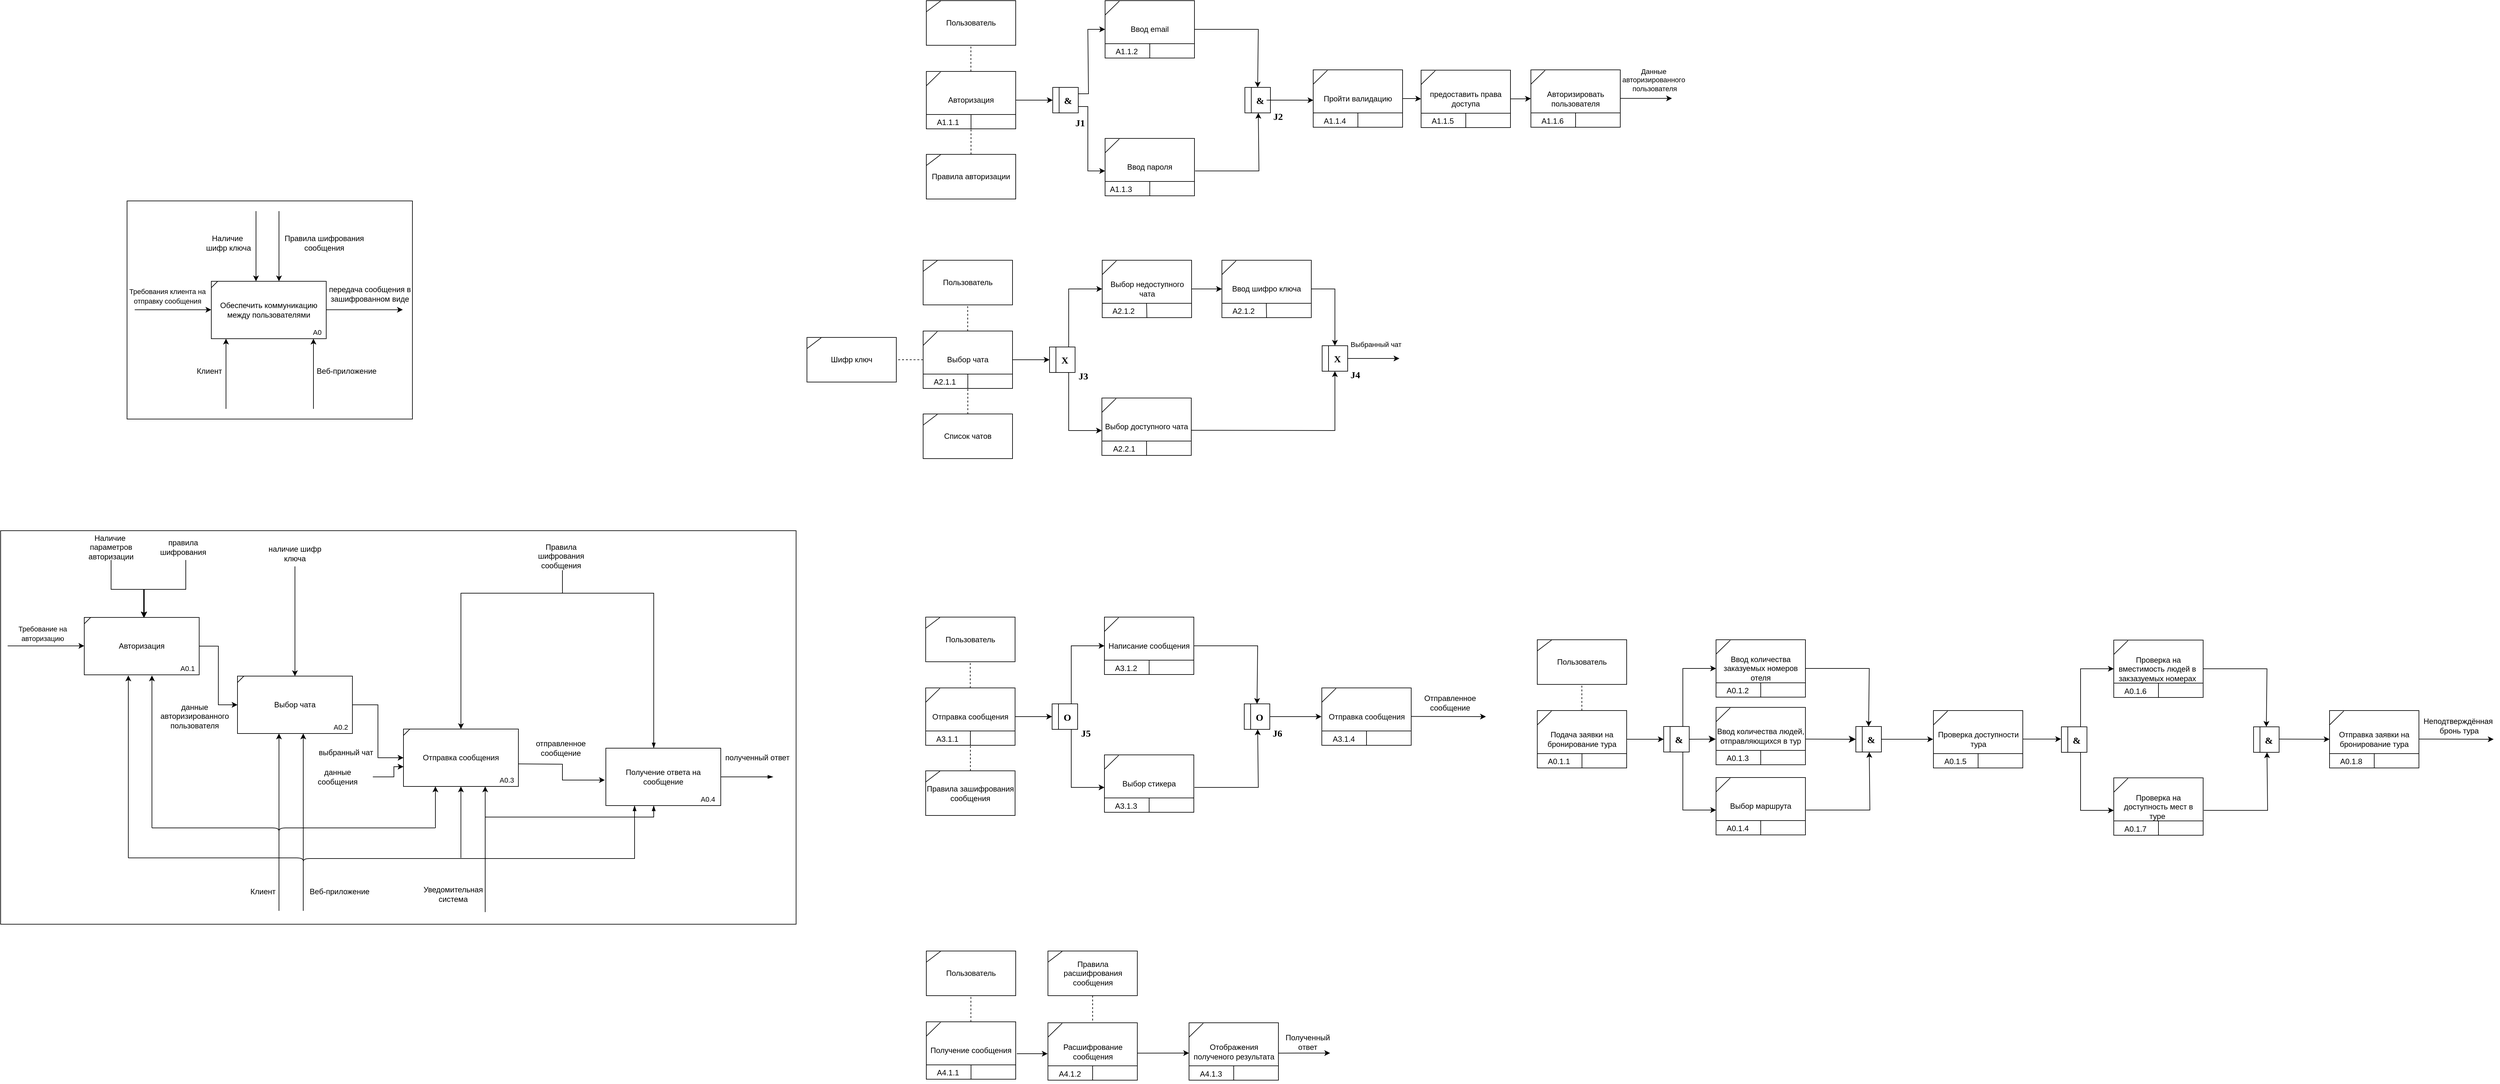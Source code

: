 <mxfile version="26.2.14">
  <diagram name="Страница — 1" id="81DjTX1Zt05AeOksZ2re">
    <mxGraphModel dx="1889" dy="1277" grid="0" gridSize="10" guides="1" tooltips="1" connect="1" arrows="1" fold="1" page="0" pageScale="1" pageWidth="1169" pageHeight="1654" math="0" shadow="0">
      <root>
        <mxCell id="0" />
        <mxCell id="1" parent="0" />
        <mxCell id="TeYbG6EXB1Ewo-bh0uWP-93" value="Отправка сообщения" style="rounded=0;whiteSpace=wrap;html=1;" parent="1" vertex="1">
          <mxGeometry x="1331" y="801.5" width="140" height="90" as="geometry" />
        </mxCell>
        <mxCell id="TeYbG6EXB1Ewo-bh0uWP-94" value="" style="endArrow=none;html=1;rounded=0;exitX=0;exitY=0.25;exitDx=0;exitDy=0;entryX=0.159;entryY=0.009;entryDx=0;entryDy=0;entryPerimeter=0;" parent="1" source="TeYbG6EXB1Ewo-bh0uWP-93" target="TeYbG6EXB1Ewo-bh0uWP-93" edge="1">
          <mxGeometry width="50" height="50" relative="1" as="geometry">
            <mxPoint x="1257" y="911.5" as="sourcePoint" />
            <mxPoint x="1307" y="861.5" as="targetPoint" />
          </mxGeometry>
        </mxCell>
        <mxCell id="TeYbG6EXB1Ewo-bh0uWP-95" value="" style="endArrow=none;html=1;rounded=0;exitX=0;exitY=0.75;exitDx=0;exitDy=0;entryX=1;entryY=0.75;entryDx=0;entryDy=0;" parent="1" source="TeYbG6EXB1Ewo-bh0uWP-93" target="TeYbG6EXB1Ewo-bh0uWP-93" edge="1">
          <mxGeometry width="50" height="50" relative="1" as="geometry">
            <mxPoint x="1461" y="701.5" as="sourcePoint" />
            <mxPoint x="1511" y="651.5" as="targetPoint" />
          </mxGeometry>
        </mxCell>
        <mxCell id="TeYbG6EXB1Ewo-bh0uWP-96" value="" style="endArrow=none;html=1;rounded=0;exitX=0.5;exitY=1;exitDx=0;exitDy=0;" parent="1" source="TeYbG6EXB1Ewo-bh0uWP-93" edge="1">
          <mxGeometry width="50" height="50" relative="1" as="geometry">
            <mxPoint x="1401" y="888.5" as="sourcePoint" />
            <mxPoint x="1401" y="868.5" as="targetPoint" />
          </mxGeometry>
        </mxCell>
        <mxCell id="TeYbG6EXB1Ewo-bh0uWP-97" value="A3.1.1" style="text;html=1;align=center;verticalAlign=middle;whiteSpace=wrap;rounded=0;" parent="1" vertex="1">
          <mxGeometry x="1335" y="866.5" width="60" height="30" as="geometry" />
        </mxCell>
        <mxCell id="TeYbG6EXB1Ewo-bh0uWP-98" value="Правила зашифрования сообщения" style="rounded=0;whiteSpace=wrap;html=1;" parent="1" vertex="1">
          <mxGeometry x="1331" y="931.5" width="140" height="70" as="geometry" />
        </mxCell>
        <mxCell id="TeYbG6EXB1Ewo-bh0uWP-99" value="" style="endArrow=none;html=1;rounded=0;exitX=0;exitY=0.25;exitDx=0;exitDy=0;entryX=0.159;entryY=0.009;entryDx=0;entryDy=0;entryPerimeter=0;" parent="1" source="TeYbG6EXB1Ewo-bh0uWP-98" target="TeYbG6EXB1Ewo-bh0uWP-98" edge="1">
          <mxGeometry width="50" height="50" relative="1" as="geometry">
            <mxPoint x="1257" y="1041.5" as="sourcePoint" />
            <mxPoint x="1307" y="991.5" as="targetPoint" />
          </mxGeometry>
        </mxCell>
        <mxCell id="TeYbG6EXB1Ewo-bh0uWP-100" value="" style="endArrow=none;dashed=1;html=1;rounded=0;exitX=0.5;exitY=0;exitDx=0;exitDy=0;entryX=0.5;entryY=1;entryDx=0;entryDy=0;" parent="1" source="TeYbG6EXB1Ewo-bh0uWP-98" target="TeYbG6EXB1Ewo-bh0uWP-93" edge="1">
          <mxGeometry width="50" height="50" relative="1" as="geometry">
            <mxPoint x="1481" y="861.5" as="sourcePoint" />
            <mxPoint x="1531" y="811.5" as="targetPoint" />
          </mxGeometry>
        </mxCell>
        <mxCell id="TeYbG6EXB1Ewo-bh0uWP-101" value="Пользователь" style="rounded=0;whiteSpace=wrap;html=1;" parent="1" vertex="1">
          <mxGeometry x="1331" y="690.5" width="140" height="70" as="geometry" />
        </mxCell>
        <mxCell id="TeYbG6EXB1Ewo-bh0uWP-102" value="" style="endArrow=none;html=1;rounded=0;exitX=0;exitY=0.25;exitDx=0;exitDy=0;entryX=0.159;entryY=0.009;entryDx=0;entryDy=0;entryPerimeter=0;" parent="1" source="TeYbG6EXB1Ewo-bh0uWP-101" target="TeYbG6EXB1Ewo-bh0uWP-101" edge="1">
          <mxGeometry width="50" height="50" relative="1" as="geometry">
            <mxPoint x="1257" y="791.5" as="sourcePoint" />
            <mxPoint x="1307" y="741.5" as="targetPoint" />
          </mxGeometry>
        </mxCell>
        <mxCell id="TeYbG6EXB1Ewo-bh0uWP-103" value="" style="endArrow=none;dashed=1;html=1;rounded=0;exitX=0.5;exitY=0;exitDx=0;exitDy=0;entryX=0.5;entryY=1;entryDx=0;entryDy=0;" parent="1" edge="1">
          <mxGeometry width="50" height="50" relative="1" as="geometry">
            <mxPoint x="1400.8" y="801.5" as="sourcePoint" />
            <mxPoint x="1400.8" y="761.5" as="targetPoint" />
          </mxGeometry>
        </mxCell>
        <mxCell id="TeYbG6EXB1Ewo-bh0uWP-104" value="" style="rounded=0;whiteSpace=wrap;html=1;" parent="1" vertex="1">
          <mxGeometry x="1529" y="826.5" width="40" height="40" as="geometry" />
        </mxCell>
        <mxCell id="TeYbG6EXB1Ewo-bh0uWP-105" value="" style="endArrow=none;html=1;rounded=0;exitX=0.25;exitY=1;exitDx=0;exitDy=0;entryX=0.25;entryY=0;entryDx=0;entryDy=0;" parent="1" source="TeYbG6EXB1Ewo-bh0uWP-104" target="TeYbG6EXB1Ewo-bh0uWP-104" edge="1">
          <mxGeometry width="50" height="50" relative="1" as="geometry">
            <mxPoint x="1589" y="841.5" as="sourcePoint" />
            <mxPoint x="1639" y="791.5" as="targetPoint" />
          </mxGeometry>
        </mxCell>
        <mxCell id="TeYbG6EXB1Ewo-bh0uWP-106" value="&lt;font face=&quot;Times New Roman&quot;&gt;&lt;span style=&quot;font-size: 15px;&quot;&gt;&lt;b&gt;O&lt;/b&gt;&lt;/span&gt;&lt;/font&gt;" style="text;html=1;align=center;verticalAlign=middle;whiteSpace=wrap;rounded=0;" parent="1" vertex="1">
          <mxGeometry x="1543" y="831.5" width="20" height="30" as="geometry" />
        </mxCell>
        <mxCell id="TeYbG6EXB1Ewo-bh0uWP-107" value="" style="endArrow=classic;html=1;rounded=0;exitX=1;exitY=0.5;exitDx=0;exitDy=0;entryX=0;entryY=0.5;entryDx=0;entryDy=0;" parent="1" source="TeYbG6EXB1Ewo-bh0uWP-93" target="TeYbG6EXB1Ewo-bh0uWP-104" edge="1">
          <mxGeometry width="50" height="50" relative="1" as="geometry">
            <mxPoint x="1661" y="841.5" as="sourcePoint" />
            <mxPoint x="1711" y="791.5" as="targetPoint" />
            <Array as="points">
              <mxPoint x="1501" y="846.5" />
            </Array>
          </mxGeometry>
        </mxCell>
        <mxCell id="TeYbG6EXB1Ewo-bh0uWP-108" value="Написание сообщения" style="rounded=0;whiteSpace=wrap;html=1;" parent="1" vertex="1">
          <mxGeometry x="1611" y="690.5" width="140" height="90" as="geometry" />
        </mxCell>
        <mxCell id="TeYbG6EXB1Ewo-bh0uWP-109" value="" style="endArrow=none;html=1;rounded=0;exitX=0;exitY=0.25;exitDx=0;exitDy=0;entryX=0.159;entryY=0.009;entryDx=0;entryDy=0;entryPerimeter=0;" parent="1" source="TeYbG6EXB1Ewo-bh0uWP-108" target="TeYbG6EXB1Ewo-bh0uWP-108" edge="1">
          <mxGeometry width="50" height="50" relative="1" as="geometry">
            <mxPoint x="1537" y="800.5" as="sourcePoint" />
            <mxPoint x="1587" y="750.5" as="targetPoint" />
          </mxGeometry>
        </mxCell>
        <mxCell id="TeYbG6EXB1Ewo-bh0uWP-110" value="" style="endArrow=none;html=1;rounded=0;exitX=0;exitY=0.75;exitDx=0;exitDy=0;entryX=1;entryY=0.75;entryDx=0;entryDy=0;" parent="1" source="TeYbG6EXB1Ewo-bh0uWP-108" target="TeYbG6EXB1Ewo-bh0uWP-108" edge="1">
          <mxGeometry width="50" height="50" relative="1" as="geometry">
            <mxPoint x="1741" y="590.5" as="sourcePoint" />
            <mxPoint x="1791" y="540.5" as="targetPoint" />
          </mxGeometry>
        </mxCell>
        <mxCell id="TeYbG6EXB1Ewo-bh0uWP-111" value="" style="endArrow=none;html=1;rounded=0;exitX=0.5;exitY=1;exitDx=0;exitDy=0;" parent="1" source="TeYbG6EXB1Ewo-bh0uWP-108" edge="1">
          <mxGeometry width="50" height="50" relative="1" as="geometry">
            <mxPoint x="1681" y="777.5" as="sourcePoint" />
            <mxPoint x="1681" y="757.5" as="targetPoint" />
          </mxGeometry>
        </mxCell>
        <mxCell id="TeYbG6EXB1Ewo-bh0uWP-112" value="A3.1.2" style="text;html=1;align=center;verticalAlign=middle;whiteSpace=wrap;rounded=0;" parent="1" vertex="1">
          <mxGeometry x="1615" y="755.5" width="60" height="30" as="geometry" />
        </mxCell>
        <mxCell id="TeYbG6EXB1Ewo-bh0uWP-113" value="Выбор стикера" style="rounded=0;whiteSpace=wrap;html=1;" parent="1" vertex="1">
          <mxGeometry x="1611" y="906.5" width="140" height="90" as="geometry" />
        </mxCell>
        <mxCell id="TeYbG6EXB1Ewo-bh0uWP-114" value="" style="endArrow=none;html=1;rounded=0;exitX=0;exitY=0.25;exitDx=0;exitDy=0;entryX=0.159;entryY=0.009;entryDx=0;entryDy=0;entryPerimeter=0;" parent="1" source="TeYbG6EXB1Ewo-bh0uWP-113" target="TeYbG6EXB1Ewo-bh0uWP-113" edge="1">
          <mxGeometry width="50" height="50" relative="1" as="geometry">
            <mxPoint x="1537" y="1016.5" as="sourcePoint" />
            <mxPoint x="1587" y="966.5" as="targetPoint" />
          </mxGeometry>
        </mxCell>
        <mxCell id="TeYbG6EXB1Ewo-bh0uWP-115" value="" style="endArrow=none;html=1;rounded=0;exitX=0;exitY=0.75;exitDx=0;exitDy=0;entryX=1;entryY=0.75;entryDx=0;entryDy=0;" parent="1" source="TeYbG6EXB1Ewo-bh0uWP-113" target="TeYbG6EXB1Ewo-bh0uWP-113" edge="1">
          <mxGeometry width="50" height="50" relative="1" as="geometry">
            <mxPoint x="1741" y="806.5" as="sourcePoint" />
            <mxPoint x="1791" y="756.5" as="targetPoint" />
          </mxGeometry>
        </mxCell>
        <mxCell id="TeYbG6EXB1Ewo-bh0uWP-116" value="" style="endArrow=none;html=1;rounded=0;exitX=0.5;exitY=1;exitDx=0;exitDy=0;" parent="1" source="TeYbG6EXB1Ewo-bh0uWP-113" edge="1">
          <mxGeometry width="50" height="50" relative="1" as="geometry">
            <mxPoint x="1681" y="993.5" as="sourcePoint" />
            <mxPoint x="1681" y="973.5" as="targetPoint" />
          </mxGeometry>
        </mxCell>
        <mxCell id="TeYbG6EXB1Ewo-bh0uWP-117" value="A3.1.3" style="text;html=1;align=center;verticalAlign=middle;whiteSpace=wrap;rounded=0;" parent="1" vertex="1">
          <mxGeometry x="1615" y="971.5" width="60" height="30" as="geometry" />
        </mxCell>
        <mxCell id="TeYbG6EXB1Ewo-bh0uWP-118" value="" style="endArrow=classic;html=1;rounded=0;exitX=0.75;exitY=0;exitDx=0;exitDy=0;entryX=0;entryY=0.5;entryDx=0;entryDy=0;" parent="1" source="TeYbG6EXB1Ewo-bh0uWP-104" target="TeYbG6EXB1Ewo-bh0uWP-108" edge="1">
          <mxGeometry width="50" height="50" relative="1" as="geometry">
            <mxPoint x="1661" y="841.5" as="sourcePoint" />
            <mxPoint x="1711" y="791.5" as="targetPoint" />
            <Array as="points">
              <mxPoint x="1559" y="735.5" />
            </Array>
          </mxGeometry>
        </mxCell>
        <mxCell id="TeYbG6EXB1Ewo-bh0uWP-119" value="" style="endArrow=classic;html=1;rounded=0;exitX=0.75;exitY=0;exitDx=0;exitDy=0;entryX=0;entryY=0.5;entryDx=0;entryDy=0;" parent="1" edge="1">
          <mxGeometry width="50" height="50" relative="1" as="geometry">
            <mxPoint x="1559" y="866.5" as="sourcePoint" />
            <mxPoint x="1611" y="957.5" as="targetPoint" />
            <Array as="points">
              <mxPoint x="1559" y="957.5" />
            </Array>
          </mxGeometry>
        </mxCell>
        <mxCell id="TeYbG6EXB1Ewo-bh0uWP-125" value="" style="rounded=0;whiteSpace=wrap;html=1;" parent="1" vertex="1">
          <mxGeometry x="1830" y="826.5" width="40" height="40" as="geometry" />
        </mxCell>
        <mxCell id="TeYbG6EXB1Ewo-bh0uWP-126" value="" style="endArrow=none;html=1;rounded=0;exitX=0.25;exitY=1;exitDx=0;exitDy=0;entryX=0.25;entryY=0;entryDx=0;entryDy=0;" parent="1" source="TeYbG6EXB1Ewo-bh0uWP-125" target="TeYbG6EXB1Ewo-bh0uWP-125" edge="1">
          <mxGeometry width="50" height="50" relative="1" as="geometry">
            <mxPoint x="1890" y="841.5" as="sourcePoint" />
            <mxPoint x="1940" y="791.5" as="targetPoint" />
          </mxGeometry>
        </mxCell>
        <mxCell id="TeYbG6EXB1Ewo-bh0uWP-127" value="&lt;font face=&quot;Times New Roman&quot;&gt;&lt;span style=&quot;font-size: 15px;&quot;&gt;&lt;b&gt;O&lt;/b&gt;&lt;/span&gt;&lt;/font&gt;" style="text;html=1;align=center;verticalAlign=middle;whiteSpace=wrap;rounded=0;" parent="1" vertex="1">
          <mxGeometry x="1844" y="831.5" width="20" height="30" as="geometry" />
        </mxCell>
        <mxCell id="TeYbG6EXB1Ewo-bh0uWP-128" value="" style="endArrow=classic;html=1;rounded=0;exitX=1;exitY=0.5;exitDx=0;exitDy=0;entryX=0.5;entryY=0;entryDx=0;entryDy=0;" parent="1" source="TeYbG6EXB1Ewo-bh0uWP-108" target="TeYbG6EXB1Ewo-bh0uWP-125" edge="1">
          <mxGeometry width="50" height="50" relative="1" as="geometry">
            <mxPoint x="1822" y="725" as="sourcePoint" />
            <mxPoint x="1770" y="816" as="targetPoint" />
            <Array as="points">
              <mxPoint x="1851" y="735.5" />
            </Array>
          </mxGeometry>
        </mxCell>
        <mxCell id="TeYbG6EXB1Ewo-bh0uWP-130" value="" style="endArrow=classic;html=1;rounded=0;exitX=1;exitY=0.5;exitDx=0;exitDy=0;entryX=0.5;entryY=0;entryDx=0;entryDy=0;" parent="1" edge="1">
          <mxGeometry width="50" height="50" relative="1" as="geometry">
            <mxPoint x="1752" y="957.5" as="sourcePoint" />
            <mxPoint x="1851" y="866.5" as="targetPoint" />
            <Array as="points">
              <mxPoint x="1852" y="957.5" />
            </Array>
          </mxGeometry>
        </mxCell>
        <mxCell id="TeYbG6EXB1Ewo-bh0uWP-131" value="&lt;font face=&quot;Times New Roman&quot;&gt;&lt;span style=&quot;font-size: 15px;&quot;&gt;&lt;b&gt;J5&lt;/b&gt;&lt;/span&gt;&lt;/font&gt;" style="text;html=1;align=center;verticalAlign=middle;whiteSpace=wrap;rounded=0;" parent="1" vertex="1">
          <mxGeometry x="1572" y="856.5" width="20" height="30" as="geometry" />
        </mxCell>
        <mxCell id="TeYbG6EXB1Ewo-bh0uWP-132" value="&lt;font face=&quot;Times New Roman&quot;&gt;&lt;span style=&quot;font-size: 15px;&quot;&gt;&lt;b&gt;J6&lt;/b&gt;&lt;/span&gt;&lt;/font&gt;" style="text;html=1;align=center;verticalAlign=middle;whiteSpace=wrap;rounded=0;" parent="1" vertex="1">
          <mxGeometry x="1872" y="856.5" width="20" height="30" as="geometry" />
        </mxCell>
        <mxCell id="TeYbG6EXB1Ewo-bh0uWP-133" value="" style="endArrow=classic;html=1;rounded=0;exitX=1;exitY=0.5;exitDx=0;exitDy=0;entryX=0;entryY=0.5;entryDx=0;entryDy=0;" parent="1" source="TeYbG6EXB1Ewo-bh0uWP-125" edge="1">
          <mxGeometry width="50" height="50" relative="1" as="geometry">
            <mxPoint x="1661" y="841.5" as="sourcePoint" />
            <mxPoint x="1951" y="846.5" as="targetPoint" />
          </mxGeometry>
        </mxCell>
        <mxCell id="TeYbG6EXB1Ewo-bh0uWP-136" value="Отправка сообщения" style="rounded=0;whiteSpace=wrap;html=1;" parent="1" vertex="1">
          <mxGeometry x="1951.5" y="801.5" width="140" height="90" as="geometry" />
        </mxCell>
        <mxCell id="TeYbG6EXB1Ewo-bh0uWP-137" value="" style="endArrow=none;html=1;rounded=0;exitX=0;exitY=0.25;exitDx=0;exitDy=0;entryX=0.159;entryY=0.009;entryDx=0;entryDy=0;entryPerimeter=0;" parent="1" source="TeYbG6EXB1Ewo-bh0uWP-136" target="TeYbG6EXB1Ewo-bh0uWP-136" edge="1">
          <mxGeometry width="50" height="50" relative="1" as="geometry">
            <mxPoint x="1877.5" y="911.5" as="sourcePoint" />
            <mxPoint x="1927.5" y="861.5" as="targetPoint" />
          </mxGeometry>
        </mxCell>
        <mxCell id="TeYbG6EXB1Ewo-bh0uWP-138" value="" style="endArrow=none;html=1;rounded=0;exitX=0;exitY=0.75;exitDx=0;exitDy=0;entryX=1;entryY=0.75;entryDx=0;entryDy=0;" parent="1" source="TeYbG6EXB1Ewo-bh0uWP-136" target="TeYbG6EXB1Ewo-bh0uWP-136" edge="1">
          <mxGeometry width="50" height="50" relative="1" as="geometry">
            <mxPoint x="2081.5" y="701.5" as="sourcePoint" />
            <mxPoint x="2131.5" y="651.5" as="targetPoint" />
          </mxGeometry>
        </mxCell>
        <mxCell id="TeYbG6EXB1Ewo-bh0uWP-139" value="" style="endArrow=none;html=1;rounded=0;exitX=0.5;exitY=1;exitDx=0;exitDy=0;" parent="1" source="TeYbG6EXB1Ewo-bh0uWP-136" edge="1">
          <mxGeometry width="50" height="50" relative="1" as="geometry">
            <mxPoint x="2021.5" y="888.5" as="sourcePoint" />
            <mxPoint x="2021.5" y="868.5" as="targetPoint" />
          </mxGeometry>
        </mxCell>
        <mxCell id="TeYbG6EXB1Ewo-bh0uWP-140" value="A3.1.4" style="text;html=1;align=center;verticalAlign=middle;whiteSpace=wrap;rounded=0;" parent="1" vertex="1">
          <mxGeometry x="1955.5" y="866.5" width="60" height="30" as="geometry" />
        </mxCell>
        <mxCell id="TeYbG6EXB1Ewo-bh0uWP-141" value="" style="endArrow=classic;html=1;rounded=0;exitX=1;exitY=0.5;exitDx=0;exitDy=0;" parent="1" edge="1">
          <mxGeometry width="50" height="50" relative="1" as="geometry">
            <mxPoint x="2091.5" y="846.21" as="sourcePoint" />
            <mxPoint x="2208.5" y="846.5" as="targetPoint" />
          </mxGeometry>
        </mxCell>
        <mxCell id="TeYbG6EXB1Ewo-bh0uWP-142" value="Отправленное&lt;div&gt;сообщение&lt;/div&gt;" style="text;html=1;align=center;verticalAlign=middle;resizable=0;points=[];autosize=1;strokeColor=none;fillColor=none;" parent="1" vertex="1">
          <mxGeometry x="2102.5" y="804.5" width="99" height="41" as="geometry" />
        </mxCell>
        <mxCell id="TeYbG6EXB1Ewo-bh0uWP-143" value="Получение сообщения" style="rounded=0;whiteSpace=wrap;html=1;" parent="1" vertex="1">
          <mxGeometry x="1332" y="1325" width="140" height="90" as="geometry" />
        </mxCell>
        <mxCell id="TeYbG6EXB1Ewo-bh0uWP-144" value="" style="endArrow=none;html=1;rounded=0;exitX=0;exitY=0.25;exitDx=0;exitDy=0;entryX=0.159;entryY=0.009;entryDx=0;entryDy=0;entryPerimeter=0;" parent="1" source="TeYbG6EXB1Ewo-bh0uWP-143" target="TeYbG6EXB1Ewo-bh0uWP-143" edge="1">
          <mxGeometry width="50" height="50" relative="1" as="geometry">
            <mxPoint x="1258" y="1435" as="sourcePoint" />
            <mxPoint x="1308" y="1385" as="targetPoint" />
          </mxGeometry>
        </mxCell>
        <mxCell id="TeYbG6EXB1Ewo-bh0uWP-145" value="" style="endArrow=none;html=1;rounded=0;exitX=0;exitY=0.75;exitDx=0;exitDy=0;entryX=1;entryY=0.75;entryDx=0;entryDy=0;" parent="1" source="TeYbG6EXB1Ewo-bh0uWP-143" target="TeYbG6EXB1Ewo-bh0uWP-143" edge="1">
          <mxGeometry width="50" height="50" relative="1" as="geometry">
            <mxPoint x="1462" y="1225" as="sourcePoint" />
            <mxPoint x="1512" y="1175" as="targetPoint" />
          </mxGeometry>
        </mxCell>
        <mxCell id="TeYbG6EXB1Ewo-bh0uWP-146" value="" style="endArrow=none;html=1;rounded=0;exitX=0.5;exitY=1;exitDx=0;exitDy=0;" parent="1" source="TeYbG6EXB1Ewo-bh0uWP-143" edge="1">
          <mxGeometry width="50" height="50" relative="1" as="geometry">
            <mxPoint x="1402" y="1412" as="sourcePoint" />
            <mxPoint x="1402" y="1392" as="targetPoint" />
          </mxGeometry>
        </mxCell>
        <mxCell id="TeYbG6EXB1Ewo-bh0uWP-147" value="A4.1.1" style="text;html=1;align=center;verticalAlign=middle;whiteSpace=wrap;rounded=0;" parent="1" vertex="1">
          <mxGeometry x="1336" y="1390" width="60" height="30" as="geometry" />
        </mxCell>
        <mxCell id="TeYbG6EXB1Ewo-bh0uWP-148" value="Правила расшифрования сообщения" style="rounded=0;whiteSpace=wrap;html=1;" parent="1" vertex="1">
          <mxGeometry x="1522.5" y="1214" width="140" height="70" as="geometry" />
        </mxCell>
        <mxCell id="TeYbG6EXB1Ewo-bh0uWP-149" value="" style="endArrow=none;html=1;rounded=0;exitX=0;exitY=0.25;exitDx=0;exitDy=0;entryX=0.159;entryY=0.009;entryDx=0;entryDy=0;entryPerimeter=0;" parent="1" source="TeYbG6EXB1Ewo-bh0uWP-148" target="TeYbG6EXB1Ewo-bh0uWP-148" edge="1">
          <mxGeometry width="50" height="50" relative="1" as="geometry">
            <mxPoint x="1456" y="1324" as="sourcePoint" />
            <mxPoint x="1506" y="1274" as="targetPoint" />
          </mxGeometry>
        </mxCell>
        <mxCell id="TeYbG6EXB1Ewo-bh0uWP-150" value="" style="endArrow=none;dashed=1;html=1;rounded=0;exitX=0.5;exitY=1;exitDx=0;exitDy=0;entryX=0.5;entryY=0;entryDx=0;entryDy=0;" parent="1" source="TeYbG6EXB1Ewo-bh0uWP-148" target="0NskJPTef0U1A4S3Pu2u-90" edge="1">
          <mxGeometry width="50" height="50" relative="1" as="geometry">
            <mxPoint x="1482" y="1385" as="sourcePoint" />
            <mxPoint x="1532" y="1335" as="targetPoint" />
          </mxGeometry>
        </mxCell>
        <mxCell id="TeYbG6EXB1Ewo-bh0uWP-151" value="Пользователь" style="rounded=0;whiteSpace=wrap;html=1;" parent="1" vertex="1">
          <mxGeometry x="1332" y="1214" width="140" height="70" as="geometry" />
        </mxCell>
        <mxCell id="TeYbG6EXB1Ewo-bh0uWP-152" value="" style="endArrow=none;html=1;rounded=0;exitX=0;exitY=0.25;exitDx=0;exitDy=0;entryX=0.159;entryY=0.009;entryDx=0;entryDy=0;entryPerimeter=0;" parent="1" source="TeYbG6EXB1Ewo-bh0uWP-151" target="TeYbG6EXB1Ewo-bh0uWP-151" edge="1">
          <mxGeometry width="50" height="50" relative="1" as="geometry">
            <mxPoint x="1258" y="1315" as="sourcePoint" />
            <mxPoint x="1308" y="1265" as="targetPoint" />
          </mxGeometry>
        </mxCell>
        <mxCell id="TeYbG6EXB1Ewo-bh0uWP-153" value="" style="endArrow=none;dashed=1;html=1;rounded=0;exitX=0.5;exitY=0;exitDx=0;exitDy=0;entryX=0.5;entryY=1;entryDx=0;entryDy=0;" parent="1" edge="1">
          <mxGeometry width="50" height="50" relative="1" as="geometry">
            <mxPoint x="1401.8" y="1325" as="sourcePoint" />
            <mxPoint x="1401.8" y="1285" as="targetPoint" />
          </mxGeometry>
        </mxCell>
        <mxCell id="TeYbG6EXB1Ewo-bh0uWP-154" value="" style="endArrow=classic;html=1;rounded=0;exitX=1.012;exitY=0.556;exitDx=0;exitDy=0;exitPerimeter=0;entryX=0;entryY=0.5;entryDx=0;entryDy=0;" parent="1" source="TeYbG6EXB1Ewo-bh0uWP-143" edge="1">
          <mxGeometry width="50" height="50" relative="1" as="geometry">
            <mxPoint x="1662" y="1374" as="sourcePoint" />
            <mxPoint x="1522" y="1375" as="targetPoint" />
          </mxGeometry>
        </mxCell>
        <mxCell id="TeYbG6EXB1Ewo-bh0uWP-178" value="Отображения полученого результата" style="rounded=0;whiteSpace=wrap;html=1;" parent="1" vertex="1">
          <mxGeometry x="1743.5" y="1326.5" width="140" height="90" as="geometry" />
        </mxCell>
        <mxCell id="TeYbG6EXB1Ewo-bh0uWP-179" value="" style="endArrow=none;html=1;rounded=0;exitX=0;exitY=0.25;exitDx=0;exitDy=0;entryX=0.159;entryY=0.009;entryDx=0;entryDy=0;entryPerimeter=0;" parent="1" source="TeYbG6EXB1Ewo-bh0uWP-178" target="TeYbG6EXB1Ewo-bh0uWP-178" edge="1">
          <mxGeometry width="50" height="50" relative="1" as="geometry">
            <mxPoint x="1669.5" y="1436.5" as="sourcePoint" />
            <mxPoint x="1719.5" y="1386.5" as="targetPoint" />
          </mxGeometry>
        </mxCell>
        <mxCell id="TeYbG6EXB1Ewo-bh0uWP-180" value="" style="endArrow=none;html=1;rounded=0;exitX=0;exitY=0.75;exitDx=0;exitDy=0;entryX=1;entryY=0.75;entryDx=0;entryDy=0;" parent="1" source="TeYbG6EXB1Ewo-bh0uWP-178" target="TeYbG6EXB1Ewo-bh0uWP-178" edge="1">
          <mxGeometry width="50" height="50" relative="1" as="geometry">
            <mxPoint x="1873.5" y="1226.5" as="sourcePoint" />
            <mxPoint x="1923.5" y="1176.5" as="targetPoint" />
          </mxGeometry>
        </mxCell>
        <mxCell id="TeYbG6EXB1Ewo-bh0uWP-181" value="" style="endArrow=none;html=1;rounded=0;exitX=0.5;exitY=1;exitDx=0;exitDy=0;" parent="1" source="TeYbG6EXB1Ewo-bh0uWP-178" edge="1">
          <mxGeometry width="50" height="50" relative="1" as="geometry">
            <mxPoint x="1813.5" y="1413.5" as="sourcePoint" />
            <mxPoint x="1813.5" y="1393.5" as="targetPoint" />
          </mxGeometry>
        </mxCell>
        <mxCell id="TeYbG6EXB1Ewo-bh0uWP-182" value="A4.1.3" style="text;html=1;align=center;verticalAlign=middle;whiteSpace=wrap;rounded=0;" parent="1" vertex="1">
          <mxGeometry x="1747.5" y="1391.5" width="60" height="30" as="geometry" />
        </mxCell>
        <mxCell id="TeYbG6EXB1Ewo-bh0uWP-183" value="" style="endArrow=classic;html=1;rounded=0;exitX=1;exitY=0.5;exitDx=0;exitDy=0;" parent="1" edge="1">
          <mxGeometry width="50" height="50" relative="1" as="geometry">
            <mxPoint x="1883.5" y="1374.08" as="sourcePoint" />
            <mxPoint x="1964.5" y="1374" as="targetPoint" />
          </mxGeometry>
        </mxCell>
        <mxCell id="TeYbG6EXB1Ewo-bh0uWP-184" value="Полученный&lt;div&gt;ответ&lt;/div&gt;" style="text;html=1;align=center;verticalAlign=middle;resizable=0;points=[];autosize=1;strokeColor=none;fillColor=none;" parent="1" vertex="1">
          <mxGeometry x="1885" y="1336" width="88" height="41" as="geometry" />
        </mxCell>
        <mxCell id="0NskJPTef0U1A4S3Pu2u-1" value="Авторизация" style="rounded=0;whiteSpace=wrap;html=1;" parent="1" vertex="1">
          <mxGeometry x="1332" y="-165" width="140" height="90" as="geometry" />
        </mxCell>
        <mxCell id="0NskJPTef0U1A4S3Pu2u-2" value="" style="endArrow=none;html=1;rounded=0;exitX=0;exitY=0.25;exitDx=0;exitDy=0;entryX=0.159;entryY=0.009;entryDx=0;entryDy=0;entryPerimeter=0;" parent="1" source="0NskJPTef0U1A4S3Pu2u-1" target="0NskJPTef0U1A4S3Pu2u-1" edge="1">
          <mxGeometry width="50" height="50" relative="1" as="geometry">
            <mxPoint x="1258" y="-55" as="sourcePoint" />
            <mxPoint x="1308" y="-105" as="targetPoint" />
          </mxGeometry>
        </mxCell>
        <mxCell id="0NskJPTef0U1A4S3Pu2u-3" value="" style="endArrow=none;html=1;rounded=0;exitX=0;exitY=0.75;exitDx=0;exitDy=0;entryX=1;entryY=0.75;entryDx=0;entryDy=0;" parent="1" source="0NskJPTef0U1A4S3Pu2u-1" target="0NskJPTef0U1A4S3Pu2u-1" edge="1">
          <mxGeometry width="50" height="50" relative="1" as="geometry">
            <mxPoint x="1462" y="-265" as="sourcePoint" />
            <mxPoint x="1512" y="-315" as="targetPoint" />
          </mxGeometry>
        </mxCell>
        <mxCell id="0NskJPTef0U1A4S3Pu2u-4" value="" style="endArrow=none;html=1;rounded=0;exitX=0.5;exitY=1;exitDx=0;exitDy=0;" parent="1" source="0NskJPTef0U1A4S3Pu2u-1" edge="1">
          <mxGeometry width="50" height="50" relative="1" as="geometry">
            <mxPoint x="1402" y="-78" as="sourcePoint" />
            <mxPoint x="1402" y="-98" as="targetPoint" />
          </mxGeometry>
        </mxCell>
        <mxCell id="0NskJPTef0U1A4S3Pu2u-5" value="A1.1.1" style="text;html=1;align=center;verticalAlign=middle;whiteSpace=wrap;rounded=0;" parent="1" vertex="1">
          <mxGeometry x="1336" y="-100" width="60" height="30" as="geometry" />
        </mxCell>
        <mxCell id="0NskJPTef0U1A4S3Pu2u-6" value="Правила авторизации" style="rounded=0;whiteSpace=wrap;html=1;" parent="1" vertex="1">
          <mxGeometry x="1332" y="-35" width="140" height="70" as="geometry" />
        </mxCell>
        <mxCell id="0NskJPTef0U1A4S3Pu2u-7" value="" style="endArrow=none;html=1;rounded=0;exitX=0;exitY=0.25;exitDx=0;exitDy=0;entryX=0.159;entryY=0.009;entryDx=0;entryDy=0;entryPerimeter=0;" parent="1" source="0NskJPTef0U1A4S3Pu2u-6" target="0NskJPTef0U1A4S3Pu2u-6" edge="1">
          <mxGeometry width="50" height="50" relative="1" as="geometry">
            <mxPoint x="1258" y="75" as="sourcePoint" />
            <mxPoint x="1308" y="25" as="targetPoint" />
          </mxGeometry>
        </mxCell>
        <mxCell id="0NskJPTef0U1A4S3Pu2u-8" value="" style="endArrow=none;dashed=1;html=1;rounded=0;exitX=0.5;exitY=0;exitDx=0;exitDy=0;entryX=0.5;entryY=1;entryDx=0;entryDy=0;" parent="1" source="0NskJPTef0U1A4S3Pu2u-6" target="0NskJPTef0U1A4S3Pu2u-1" edge="1">
          <mxGeometry width="50" height="50" relative="1" as="geometry">
            <mxPoint x="1482" y="-105" as="sourcePoint" />
            <mxPoint x="1532" y="-155" as="targetPoint" />
          </mxGeometry>
        </mxCell>
        <mxCell id="0NskJPTef0U1A4S3Pu2u-9" value="Пользователь" style="rounded=0;whiteSpace=wrap;html=1;" parent="1" vertex="1">
          <mxGeometry x="1332" y="-276" width="140" height="70" as="geometry" />
        </mxCell>
        <mxCell id="0NskJPTef0U1A4S3Pu2u-10" value="" style="endArrow=none;html=1;rounded=0;exitX=0;exitY=0.25;exitDx=0;exitDy=0;entryX=0.159;entryY=0.009;entryDx=0;entryDy=0;entryPerimeter=0;" parent="1" source="0NskJPTef0U1A4S3Pu2u-9" target="0NskJPTef0U1A4S3Pu2u-9" edge="1">
          <mxGeometry width="50" height="50" relative="1" as="geometry">
            <mxPoint x="1258" y="-175" as="sourcePoint" />
            <mxPoint x="1308" y="-225" as="targetPoint" />
          </mxGeometry>
        </mxCell>
        <mxCell id="0NskJPTef0U1A4S3Pu2u-11" value="" style="endArrow=none;dashed=1;html=1;rounded=0;exitX=0.5;exitY=0;exitDx=0;exitDy=0;entryX=0.5;entryY=1;entryDx=0;entryDy=0;" parent="1" edge="1">
          <mxGeometry width="50" height="50" relative="1" as="geometry">
            <mxPoint x="1401.8" y="-165" as="sourcePoint" />
            <mxPoint x="1401.8" y="-205" as="targetPoint" />
          </mxGeometry>
        </mxCell>
        <mxCell id="0NskJPTef0U1A4S3Pu2u-12" value="" style="rounded=0;whiteSpace=wrap;html=1;" parent="1" vertex="1">
          <mxGeometry x="1530" y="-140" width="40" height="40" as="geometry" />
        </mxCell>
        <mxCell id="0NskJPTef0U1A4S3Pu2u-13" value="" style="endArrow=none;html=1;rounded=0;exitX=0.25;exitY=1;exitDx=0;exitDy=0;entryX=0.25;entryY=0;entryDx=0;entryDy=0;" parent="1" source="0NskJPTef0U1A4S3Pu2u-12" target="0NskJPTef0U1A4S3Pu2u-12" edge="1">
          <mxGeometry width="50" height="50" relative="1" as="geometry">
            <mxPoint x="1590" y="-125" as="sourcePoint" />
            <mxPoint x="1640" y="-175" as="targetPoint" />
          </mxGeometry>
        </mxCell>
        <mxCell id="0NskJPTef0U1A4S3Pu2u-14" value="&lt;font face=&quot;Times New Roman&quot;&gt;&lt;span style=&quot;font-size: 15px;&quot;&gt;&lt;b&gt;&amp;amp;&lt;/b&gt;&lt;/span&gt;&lt;/font&gt;" style="text;html=1;align=center;verticalAlign=middle;whiteSpace=wrap;rounded=0;" parent="1" vertex="1">
          <mxGeometry x="1544" y="-135" width="20" height="30" as="geometry" />
        </mxCell>
        <mxCell id="0NskJPTef0U1A4S3Pu2u-15" value="" style="endArrow=classic;html=1;rounded=0;exitX=1;exitY=0.5;exitDx=0;exitDy=0;entryX=0;entryY=0.5;entryDx=0;entryDy=0;" parent="1" source="0NskJPTef0U1A4S3Pu2u-1" target="0NskJPTef0U1A4S3Pu2u-12" edge="1">
          <mxGeometry width="50" height="50" relative="1" as="geometry">
            <mxPoint x="1662" y="-125" as="sourcePoint" />
            <mxPoint x="1712" y="-175" as="targetPoint" />
            <Array as="points">
              <mxPoint x="1502" y="-120" />
            </Array>
          </mxGeometry>
        </mxCell>
        <mxCell id="0NskJPTef0U1A4S3Pu2u-16" value="Ввод email" style="rounded=0;whiteSpace=wrap;html=1;" parent="1" vertex="1">
          <mxGeometry x="1612" y="-276" width="140" height="90" as="geometry" />
        </mxCell>
        <mxCell id="0NskJPTef0U1A4S3Pu2u-17" value="" style="endArrow=none;html=1;rounded=0;exitX=0;exitY=0.25;exitDx=0;exitDy=0;entryX=0.159;entryY=0.009;entryDx=0;entryDy=0;entryPerimeter=0;" parent="1" source="0NskJPTef0U1A4S3Pu2u-16" target="0NskJPTef0U1A4S3Pu2u-16" edge="1">
          <mxGeometry width="50" height="50" relative="1" as="geometry">
            <mxPoint x="1538" y="-166" as="sourcePoint" />
            <mxPoint x="1588" y="-216" as="targetPoint" />
          </mxGeometry>
        </mxCell>
        <mxCell id="0NskJPTef0U1A4S3Pu2u-18" value="" style="endArrow=none;html=1;rounded=0;exitX=0;exitY=0.75;exitDx=0;exitDy=0;entryX=1;entryY=0.75;entryDx=0;entryDy=0;" parent="1" source="0NskJPTef0U1A4S3Pu2u-16" target="0NskJPTef0U1A4S3Pu2u-16" edge="1">
          <mxGeometry width="50" height="50" relative="1" as="geometry">
            <mxPoint x="1742" y="-376" as="sourcePoint" />
            <mxPoint x="1792" y="-426" as="targetPoint" />
          </mxGeometry>
        </mxCell>
        <mxCell id="0NskJPTef0U1A4S3Pu2u-19" value="" style="endArrow=none;html=1;rounded=0;exitX=0.5;exitY=1;exitDx=0;exitDy=0;" parent="1" source="0NskJPTef0U1A4S3Pu2u-16" edge="1">
          <mxGeometry width="50" height="50" relative="1" as="geometry">
            <mxPoint x="1682" y="-189" as="sourcePoint" />
            <mxPoint x="1682" y="-209" as="targetPoint" />
          </mxGeometry>
        </mxCell>
        <mxCell id="0NskJPTef0U1A4S3Pu2u-20" value="A1.1.2" style="text;html=1;align=center;verticalAlign=middle;whiteSpace=wrap;rounded=0;" parent="1" vertex="1">
          <mxGeometry x="1616" y="-211" width="60" height="30" as="geometry" />
        </mxCell>
        <mxCell id="0NskJPTef0U1A4S3Pu2u-21" value="Ввод пароля" style="rounded=0;whiteSpace=wrap;html=1;" parent="1" vertex="1">
          <mxGeometry x="1612" y="-60" width="140" height="90" as="geometry" />
        </mxCell>
        <mxCell id="0NskJPTef0U1A4S3Pu2u-22" value="" style="endArrow=none;html=1;rounded=0;exitX=0;exitY=0.25;exitDx=0;exitDy=0;entryX=0.159;entryY=0.009;entryDx=0;entryDy=0;entryPerimeter=0;" parent="1" source="0NskJPTef0U1A4S3Pu2u-21" target="0NskJPTef0U1A4S3Pu2u-21" edge="1">
          <mxGeometry width="50" height="50" relative="1" as="geometry">
            <mxPoint x="1538" y="50" as="sourcePoint" />
            <mxPoint x="1588" as="targetPoint" />
          </mxGeometry>
        </mxCell>
        <mxCell id="0NskJPTef0U1A4S3Pu2u-23" value="" style="endArrow=none;html=1;rounded=0;exitX=0;exitY=0.75;exitDx=0;exitDy=0;entryX=1;entryY=0.75;entryDx=0;entryDy=0;" parent="1" source="0NskJPTef0U1A4S3Pu2u-21" target="0NskJPTef0U1A4S3Pu2u-21" edge="1">
          <mxGeometry width="50" height="50" relative="1" as="geometry">
            <mxPoint x="1742" y="-160" as="sourcePoint" />
            <mxPoint x="1792" y="-210" as="targetPoint" />
          </mxGeometry>
        </mxCell>
        <mxCell id="0NskJPTef0U1A4S3Pu2u-24" value="" style="endArrow=none;html=1;rounded=0;exitX=0.5;exitY=1;exitDx=0;exitDy=0;" parent="1" source="0NskJPTef0U1A4S3Pu2u-21" edge="1">
          <mxGeometry width="50" height="50" relative="1" as="geometry">
            <mxPoint x="1682" y="27" as="sourcePoint" />
            <mxPoint x="1682" y="7" as="targetPoint" />
          </mxGeometry>
        </mxCell>
        <mxCell id="0NskJPTef0U1A4S3Pu2u-26" value="" style="endArrow=classic;html=1;rounded=0;entryX=0;entryY=0.5;entryDx=0;entryDy=0;exitX=1;exitY=0.25;exitDx=0;exitDy=0;" parent="1" source="0NskJPTef0U1A4S3Pu2u-12" target="0NskJPTef0U1A4S3Pu2u-16" edge="1">
          <mxGeometry width="50" height="50" relative="1" as="geometry">
            <mxPoint x="1576" y="-138" as="sourcePoint" />
            <mxPoint x="1712" y="-175" as="targetPoint" />
            <Array as="points">
              <mxPoint x="1586" y="-130" />
              <mxPoint x="1585" y="-231" />
            </Array>
          </mxGeometry>
        </mxCell>
        <mxCell id="0NskJPTef0U1A4S3Pu2u-27" value="" style="endArrow=classic;html=1;rounded=0;entryX=0;entryY=0.5;entryDx=0;entryDy=0;exitX=1;exitY=0.75;exitDx=0;exitDy=0;" parent="1" source="0NskJPTef0U1A4S3Pu2u-12" edge="1">
          <mxGeometry width="50" height="50" relative="1" as="geometry">
            <mxPoint x="1569" y="-108" as="sourcePoint" />
            <mxPoint x="1612" y="-9" as="targetPoint" />
            <Array as="points">
              <mxPoint x="1585" y="-110" />
              <mxPoint x="1585" y="-9" />
            </Array>
          </mxGeometry>
        </mxCell>
        <mxCell id="0NskJPTef0U1A4S3Pu2u-28" value="Авторизировать пользователя" style="rounded=0;whiteSpace=wrap;html=1;" parent="1" vertex="1">
          <mxGeometry x="2279" y="-167.5" width="140" height="90" as="geometry" />
        </mxCell>
        <mxCell id="0NskJPTef0U1A4S3Pu2u-29" value="" style="endArrow=none;html=1;rounded=0;exitX=0;exitY=0.25;exitDx=0;exitDy=0;entryX=0.159;entryY=0.009;entryDx=0;entryDy=0;entryPerimeter=0;" parent="1" source="0NskJPTef0U1A4S3Pu2u-28" target="0NskJPTef0U1A4S3Pu2u-28" edge="1">
          <mxGeometry width="50" height="50" relative="1" as="geometry">
            <mxPoint x="2205" y="-57.5" as="sourcePoint" />
            <mxPoint x="2255" y="-107.5" as="targetPoint" />
          </mxGeometry>
        </mxCell>
        <mxCell id="0NskJPTef0U1A4S3Pu2u-30" value="" style="endArrow=none;html=1;rounded=0;exitX=0;exitY=0.75;exitDx=0;exitDy=0;entryX=1;entryY=0.75;entryDx=0;entryDy=0;" parent="1" source="0NskJPTef0U1A4S3Pu2u-28" target="0NskJPTef0U1A4S3Pu2u-28" edge="1">
          <mxGeometry width="50" height="50" relative="1" as="geometry">
            <mxPoint x="2409" y="-267.5" as="sourcePoint" />
            <mxPoint x="2459" y="-317.5" as="targetPoint" />
          </mxGeometry>
        </mxCell>
        <mxCell id="0NskJPTef0U1A4S3Pu2u-31" value="" style="endArrow=none;html=1;rounded=0;exitX=0.5;exitY=1;exitDx=0;exitDy=0;" parent="1" source="0NskJPTef0U1A4S3Pu2u-28" edge="1">
          <mxGeometry width="50" height="50" relative="1" as="geometry">
            <mxPoint x="2349" y="-80.5" as="sourcePoint" />
            <mxPoint x="2349" y="-100.5" as="targetPoint" />
          </mxGeometry>
        </mxCell>
        <mxCell id="0NskJPTef0U1A4S3Pu2u-32" value="A1.1.6" style="text;html=1;align=center;verticalAlign=middle;whiteSpace=wrap;rounded=0;" parent="1" vertex="1">
          <mxGeometry x="2283" y="-102.5" width="60" height="30" as="geometry" />
        </mxCell>
        <mxCell id="0NskJPTef0U1A4S3Pu2u-33" value="" style="rounded=0;whiteSpace=wrap;html=1;" parent="1" vertex="1">
          <mxGeometry x="1831" y="-140" width="40" height="40" as="geometry" />
        </mxCell>
        <mxCell id="0NskJPTef0U1A4S3Pu2u-34" value="" style="endArrow=none;html=1;rounded=0;exitX=0.25;exitY=1;exitDx=0;exitDy=0;entryX=0.25;entryY=0;entryDx=0;entryDy=0;" parent="1" source="0NskJPTef0U1A4S3Pu2u-33" target="0NskJPTef0U1A4S3Pu2u-33" edge="1">
          <mxGeometry width="50" height="50" relative="1" as="geometry">
            <mxPoint x="1891" y="-125" as="sourcePoint" />
            <mxPoint x="1941" y="-175" as="targetPoint" />
          </mxGeometry>
        </mxCell>
        <mxCell id="4M2B03OyiYjb9Eklj8VH-100" style="edgeStyle=orthogonalEdgeStyle;rounded=0;orthogonalLoop=1;jettySize=auto;html=1;entryX=0.002;entryY=0.529;entryDx=0;entryDy=0;entryPerimeter=0;" parent="1" source="0NskJPTef0U1A4S3Pu2u-35" target="4M2B03OyiYjb9Eklj8VH-88" edge="1">
          <mxGeometry relative="1" as="geometry">
            <Array as="points" />
          </mxGeometry>
        </mxCell>
        <mxCell id="0NskJPTef0U1A4S3Pu2u-35" value="&lt;font face=&quot;Times New Roman&quot;&gt;&lt;span style=&quot;font-size: 15px;&quot;&gt;&lt;b&gt;&amp;amp;&lt;/b&gt;&lt;/span&gt;&lt;/font&gt;" style="text;html=1;align=center;verticalAlign=middle;whiteSpace=wrap;rounded=0;" parent="1" vertex="1">
          <mxGeometry x="1845" y="-135" width="20" height="30" as="geometry" />
        </mxCell>
        <mxCell id="0NskJPTef0U1A4S3Pu2u-36" value="" style="endArrow=classic;html=1;rounded=0;exitX=1;exitY=0.5;exitDx=0;exitDy=0;entryX=0.5;entryY=0;entryDx=0;entryDy=0;" parent="1" source="0NskJPTef0U1A4S3Pu2u-16" target="0NskJPTef0U1A4S3Pu2u-33" edge="1">
          <mxGeometry width="50" height="50" relative="1" as="geometry">
            <mxPoint x="1823" y="-241.5" as="sourcePoint" />
            <mxPoint x="1771" y="-150.5" as="targetPoint" />
            <Array as="points">
              <mxPoint x="1852" y="-231" />
            </Array>
          </mxGeometry>
        </mxCell>
        <mxCell id="0NskJPTef0U1A4S3Pu2u-38" value="" style="endArrow=classic;html=1;rounded=0;exitX=1;exitY=0.5;exitDx=0;exitDy=0;entryX=0.5;entryY=0;entryDx=0;entryDy=0;" parent="1" edge="1">
          <mxGeometry width="50" height="50" relative="1" as="geometry">
            <mxPoint x="1753" y="-9" as="sourcePoint" />
            <mxPoint x="1852" y="-100" as="targetPoint" />
            <Array as="points">
              <mxPoint x="1853" y="-9" />
            </Array>
          </mxGeometry>
        </mxCell>
        <mxCell id="0NskJPTef0U1A4S3Pu2u-39" value="&lt;font face=&quot;Times New Roman&quot;&gt;&lt;span style=&quot;font-size: 15px;&quot;&gt;&lt;b&gt;J1&lt;/b&gt;&lt;/span&gt;&lt;/font&gt;" style="text;html=1;align=center;verticalAlign=middle;whiteSpace=wrap;rounded=0;" parent="1" vertex="1">
          <mxGeometry x="1563" y="-100" width="20" height="30" as="geometry" />
        </mxCell>
        <mxCell id="0NskJPTef0U1A4S3Pu2u-40" value="&lt;font face=&quot;Times New Roman&quot;&gt;&lt;span style=&quot;font-size: 15px;&quot;&gt;&lt;b&gt;J2&lt;/b&gt;&lt;/span&gt;&lt;/font&gt;" style="text;html=1;align=center;verticalAlign=middle;whiteSpace=wrap;rounded=0;" parent="1" vertex="1">
          <mxGeometry x="1873" y="-110" width="20" height="30" as="geometry" />
        </mxCell>
        <mxCell id="0NskJPTef0U1A4S3Pu2u-42" value="" style="endArrow=classic;html=1;rounded=0;exitX=1;exitY=0.5;exitDx=0;exitDy=0;entryX=0;entryY=0.5;entryDx=0;entryDy=0;" parent="1" edge="1">
          <mxGeometry width="50" height="50" relative="1" as="geometry">
            <mxPoint x="2419" y="-122.8" as="sourcePoint" />
            <mxPoint x="2500" y="-122.8" as="targetPoint" />
          </mxGeometry>
        </mxCell>
        <mxCell id="0NskJPTef0U1A4S3Pu2u-45" value="Выбор чата" style="rounded=0;whiteSpace=wrap;html=1;" parent="1" vertex="1">
          <mxGeometry x="1327" y="242" width="140" height="90" as="geometry" />
        </mxCell>
        <mxCell id="0NskJPTef0U1A4S3Pu2u-46" value="" style="endArrow=none;html=1;rounded=0;exitX=0;exitY=0.25;exitDx=0;exitDy=0;entryX=0.159;entryY=0.009;entryDx=0;entryDy=0;entryPerimeter=0;" parent="1" source="0NskJPTef0U1A4S3Pu2u-45" target="0NskJPTef0U1A4S3Pu2u-45" edge="1">
          <mxGeometry width="50" height="50" relative="1" as="geometry">
            <mxPoint x="1253" y="352" as="sourcePoint" />
            <mxPoint x="1303" y="302" as="targetPoint" />
          </mxGeometry>
        </mxCell>
        <mxCell id="0NskJPTef0U1A4S3Pu2u-47" value="" style="endArrow=none;html=1;rounded=0;exitX=0;exitY=0.75;exitDx=0;exitDy=0;entryX=1;entryY=0.75;entryDx=0;entryDy=0;" parent="1" source="0NskJPTef0U1A4S3Pu2u-45" target="0NskJPTef0U1A4S3Pu2u-45" edge="1">
          <mxGeometry width="50" height="50" relative="1" as="geometry">
            <mxPoint x="1457" y="142" as="sourcePoint" />
            <mxPoint x="1507" y="92" as="targetPoint" />
          </mxGeometry>
        </mxCell>
        <mxCell id="0NskJPTef0U1A4S3Pu2u-48" value="" style="endArrow=none;html=1;rounded=0;exitX=0.5;exitY=1;exitDx=0;exitDy=0;" parent="1" source="0NskJPTef0U1A4S3Pu2u-45" edge="1">
          <mxGeometry width="50" height="50" relative="1" as="geometry">
            <mxPoint x="1397" y="329" as="sourcePoint" />
            <mxPoint x="1397" y="309" as="targetPoint" />
          </mxGeometry>
        </mxCell>
        <mxCell id="0NskJPTef0U1A4S3Pu2u-49" value="A2.1.1" style="text;html=1;align=center;verticalAlign=middle;whiteSpace=wrap;rounded=0;" parent="1" vertex="1">
          <mxGeometry x="1331" y="307" width="60" height="30" as="geometry" />
        </mxCell>
        <mxCell id="0NskJPTef0U1A4S3Pu2u-50" value="Список чатов" style="rounded=0;whiteSpace=wrap;html=1;" parent="1" vertex="1">
          <mxGeometry x="1327" y="372" width="140" height="70" as="geometry" />
        </mxCell>
        <mxCell id="0NskJPTef0U1A4S3Pu2u-51" value="" style="endArrow=none;html=1;rounded=0;exitX=0;exitY=0.25;exitDx=0;exitDy=0;entryX=0.159;entryY=0.009;entryDx=0;entryDy=0;entryPerimeter=0;" parent="1" source="0NskJPTef0U1A4S3Pu2u-50" target="0NskJPTef0U1A4S3Pu2u-50" edge="1">
          <mxGeometry width="50" height="50" relative="1" as="geometry">
            <mxPoint x="1253" y="482" as="sourcePoint" />
            <mxPoint x="1303" y="432" as="targetPoint" />
          </mxGeometry>
        </mxCell>
        <mxCell id="0NskJPTef0U1A4S3Pu2u-52" value="" style="endArrow=none;dashed=1;html=1;rounded=0;exitX=0.5;exitY=0;exitDx=0;exitDy=0;entryX=0.5;entryY=1;entryDx=0;entryDy=0;" parent="1" source="0NskJPTef0U1A4S3Pu2u-50" target="0NskJPTef0U1A4S3Pu2u-45" edge="1">
          <mxGeometry width="50" height="50" relative="1" as="geometry">
            <mxPoint x="1477" y="302" as="sourcePoint" />
            <mxPoint x="1527" y="252" as="targetPoint" />
          </mxGeometry>
        </mxCell>
        <mxCell id="0NskJPTef0U1A4S3Pu2u-53" value="Пользователь" style="rounded=0;whiteSpace=wrap;html=1;" parent="1" vertex="1">
          <mxGeometry x="1327" y="131" width="140" height="70" as="geometry" />
        </mxCell>
        <mxCell id="0NskJPTef0U1A4S3Pu2u-54" value="" style="endArrow=none;html=1;rounded=0;exitX=0;exitY=0.25;exitDx=0;exitDy=0;entryX=0.159;entryY=0.009;entryDx=0;entryDy=0;entryPerimeter=0;" parent="1" source="0NskJPTef0U1A4S3Pu2u-53" target="0NskJPTef0U1A4S3Pu2u-53" edge="1">
          <mxGeometry width="50" height="50" relative="1" as="geometry">
            <mxPoint x="1253" y="232" as="sourcePoint" />
            <mxPoint x="1303" y="182" as="targetPoint" />
          </mxGeometry>
        </mxCell>
        <mxCell id="0NskJPTef0U1A4S3Pu2u-55" value="" style="endArrow=none;dashed=1;html=1;rounded=0;exitX=0.5;exitY=0;exitDx=0;exitDy=0;entryX=0.5;entryY=1;entryDx=0;entryDy=0;" parent="1" edge="1">
          <mxGeometry width="50" height="50" relative="1" as="geometry">
            <mxPoint x="1396.8" y="242" as="sourcePoint" />
            <mxPoint x="1396.8" y="202" as="targetPoint" />
          </mxGeometry>
        </mxCell>
        <mxCell id="0NskJPTef0U1A4S3Pu2u-56" value="" style="rounded=0;whiteSpace=wrap;html=1;" parent="1" vertex="1">
          <mxGeometry x="1525" y="267" width="40" height="40" as="geometry" />
        </mxCell>
        <mxCell id="0NskJPTef0U1A4S3Pu2u-57" value="" style="endArrow=none;html=1;rounded=0;exitX=0.25;exitY=1;exitDx=0;exitDy=0;entryX=0.25;entryY=0;entryDx=0;entryDy=0;" parent="1" source="0NskJPTef0U1A4S3Pu2u-56" target="0NskJPTef0U1A4S3Pu2u-56" edge="1">
          <mxGeometry width="50" height="50" relative="1" as="geometry">
            <mxPoint x="1585" y="282" as="sourcePoint" />
            <mxPoint x="1635" y="232" as="targetPoint" />
          </mxGeometry>
        </mxCell>
        <mxCell id="0NskJPTef0U1A4S3Pu2u-58" value="&lt;font face=&quot;Times New Roman&quot;&gt;&lt;span style=&quot;font-size: 15px;&quot;&gt;&lt;b&gt;X&lt;/b&gt;&lt;/span&gt;&lt;/font&gt;" style="text;html=1;align=center;verticalAlign=middle;whiteSpace=wrap;rounded=0;" parent="1" vertex="1">
          <mxGeometry x="1539" y="272" width="20" height="30" as="geometry" />
        </mxCell>
        <mxCell id="0NskJPTef0U1A4S3Pu2u-59" value="" style="endArrow=classic;html=1;rounded=0;exitX=1;exitY=0.5;exitDx=0;exitDy=0;entryX=0;entryY=0.5;entryDx=0;entryDy=0;" parent="1" source="0NskJPTef0U1A4S3Pu2u-45" target="0NskJPTef0U1A4S3Pu2u-56" edge="1">
          <mxGeometry width="50" height="50" relative="1" as="geometry">
            <mxPoint x="1657" y="282" as="sourcePoint" />
            <mxPoint x="1707" y="232" as="targetPoint" />
            <Array as="points">
              <mxPoint x="1497" y="287" />
            </Array>
          </mxGeometry>
        </mxCell>
        <mxCell id="4M2B03OyiYjb9Eklj8VH-82" style="edgeStyle=orthogonalEdgeStyle;rounded=0;orthogonalLoop=1;jettySize=auto;html=1;exitX=1;exitY=0.5;exitDx=0;exitDy=0;entryX=0;entryY=0.5;entryDx=0;entryDy=0;" parent="1" source="0NskJPTef0U1A4S3Pu2u-60" target="4M2B03OyiYjb9Eklj8VH-77" edge="1">
          <mxGeometry relative="1" as="geometry" />
        </mxCell>
        <mxCell id="0NskJPTef0U1A4S3Pu2u-60" value="Выбор недоступного чата" style="rounded=0;whiteSpace=wrap;html=1;" parent="1" vertex="1">
          <mxGeometry x="1607.5" y="131" width="140" height="90" as="geometry" />
        </mxCell>
        <mxCell id="0NskJPTef0U1A4S3Pu2u-61" value="" style="endArrow=none;html=1;rounded=0;exitX=0;exitY=0.25;exitDx=0;exitDy=0;entryX=0.159;entryY=0.009;entryDx=0;entryDy=0;entryPerimeter=0;" parent="1" source="0NskJPTef0U1A4S3Pu2u-60" target="0NskJPTef0U1A4S3Pu2u-60" edge="1">
          <mxGeometry width="50" height="50" relative="1" as="geometry">
            <mxPoint x="1533" y="241" as="sourcePoint" />
            <mxPoint x="1583" y="191" as="targetPoint" />
          </mxGeometry>
        </mxCell>
        <mxCell id="0NskJPTef0U1A4S3Pu2u-62" value="" style="endArrow=none;html=1;rounded=0;exitX=0;exitY=0.75;exitDx=0;exitDy=0;entryX=1;entryY=0.75;entryDx=0;entryDy=0;" parent="1" source="0NskJPTef0U1A4S3Pu2u-60" target="0NskJPTef0U1A4S3Pu2u-60" edge="1">
          <mxGeometry width="50" height="50" relative="1" as="geometry">
            <mxPoint x="1737" y="31" as="sourcePoint" />
            <mxPoint x="1787" y="-19" as="targetPoint" />
          </mxGeometry>
        </mxCell>
        <mxCell id="0NskJPTef0U1A4S3Pu2u-63" value="" style="endArrow=none;html=1;rounded=0;exitX=0.5;exitY=1;exitDx=0;exitDy=0;" parent="1" source="0NskJPTef0U1A4S3Pu2u-60" edge="1">
          <mxGeometry width="50" height="50" relative="1" as="geometry">
            <mxPoint x="1677" y="218" as="sourcePoint" />
            <mxPoint x="1677" y="198" as="targetPoint" />
          </mxGeometry>
        </mxCell>
        <mxCell id="0NskJPTef0U1A4S3Pu2u-64" value="A2.1.2" style="text;html=1;align=center;verticalAlign=middle;whiteSpace=wrap;rounded=0;" parent="1" vertex="1">
          <mxGeometry x="1611" y="196" width="60" height="30" as="geometry" />
        </mxCell>
        <mxCell id="0NskJPTef0U1A4S3Pu2u-65" value="Выбор доступного чата" style="rounded=0;whiteSpace=wrap;html=1;" parent="1" vertex="1">
          <mxGeometry x="1607" y="347" width="140" height="90" as="geometry" />
        </mxCell>
        <mxCell id="0NskJPTef0U1A4S3Pu2u-66" value="" style="endArrow=none;html=1;rounded=0;exitX=0;exitY=0.25;exitDx=0;exitDy=0;entryX=0.159;entryY=0.009;entryDx=0;entryDy=0;entryPerimeter=0;" parent="1" source="0NskJPTef0U1A4S3Pu2u-65" target="0NskJPTef0U1A4S3Pu2u-65" edge="1">
          <mxGeometry width="50" height="50" relative="1" as="geometry">
            <mxPoint x="1533" y="457" as="sourcePoint" />
            <mxPoint x="1583" y="407" as="targetPoint" />
          </mxGeometry>
        </mxCell>
        <mxCell id="0NskJPTef0U1A4S3Pu2u-67" value="" style="endArrow=none;html=1;rounded=0;exitX=0;exitY=0.75;exitDx=0;exitDy=0;entryX=1;entryY=0.75;entryDx=0;entryDy=0;" parent="1" source="0NskJPTef0U1A4S3Pu2u-65" target="0NskJPTef0U1A4S3Pu2u-65" edge="1">
          <mxGeometry width="50" height="50" relative="1" as="geometry">
            <mxPoint x="1737" y="247" as="sourcePoint" />
            <mxPoint x="1787" y="197" as="targetPoint" />
          </mxGeometry>
        </mxCell>
        <mxCell id="0NskJPTef0U1A4S3Pu2u-68" value="" style="endArrow=none;html=1;rounded=0;exitX=0.5;exitY=1;exitDx=0;exitDy=0;" parent="1" source="0NskJPTef0U1A4S3Pu2u-65" edge="1">
          <mxGeometry width="50" height="50" relative="1" as="geometry">
            <mxPoint x="1677" y="434" as="sourcePoint" />
            <mxPoint x="1677" y="414" as="targetPoint" />
          </mxGeometry>
        </mxCell>
        <mxCell id="0NskJPTef0U1A4S3Pu2u-69" value="" style="endArrow=classic;html=1;rounded=0;exitX=0.75;exitY=0;exitDx=0;exitDy=0;entryX=0;entryY=0.5;entryDx=0;entryDy=0;" parent="1" source="0NskJPTef0U1A4S3Pu2u-56" target="0NskJPTef0U1A4S3Pu2u-60" edge="1">
          <mxGeometry width="50" height="50" relative="1" as="geometry">
            <mxPoint x="1657" y="282" as="sourcePoint" />
            <mxPoint x="1707" y="232" as="targetPoint" />
            <Array as="points">
              <mxPoint x="1555" y="176" />
            </Array>
          </mxGeometry>
        </mxCell>
        <mxCell id="0NskJPTef0U1A4S3Pu2u-70" value="" style="endArrow=classic;html=1;rounded=0;exitX=0.75;exitY=0;exitDx=0;exitDy=0;entryX=0;entryY=0.5;entryDx=0;entryDy=0;" parent="1" edge="1">
          <mxGeometry width="50" height="50" relative="1" as="geometry">
            <mxPoint x="1555" y="307" as="sourcePoint" />
            <mxPoint x="1607" y="398" as="targetPoint" />
            <Array as="points">
              <mxPoint x="1555" y="398" />
            </Array>
          </mxGeometry>
        </mxCell>
        <mxCell id="0NskJPTef0U1A4S3Pu2u-76" value="" style="rounded=0;whiteSpace=wrap;html=1;" parent="1" vertex="1">
          <mxGeometry x="1952" y="265" width="40" height="40" as="geometry" />
        </mxCell>
        <mxCell id="0NskJPTef0U1A4S3Pu2u-77" value="" style="endArrow=none;html=1;rounded=0;exitX=0.25;exitY=1;exitDx=0;exitDy=0;entryX=0.25;entryY=0;entryDx=0;entryDy=0;" parent="1" source="0NskJPTef0U1A4S3Pu2u-76" target="0NskJPTef0U1A4S3Pu2u-76" edge="1">
          <mxGeometry width="50" height="50" relative="1" as="geometry">
            <mxPoint x="2012" y="280" as="sourcePoint" />
            <mxPoint x="2062" y="230" as="targetPoint" />
          </mxGeometry>
        </mxCell>
        <mxCell id="0NskJPTef0U1A4S3Pu2u-78" value="&lt;font face=&quot;Times New Roman&quot;&gt;&lt;span style=&quot;font-size: 15px;&quot;&gt;&lt;b&gt;X&lt;/b&gt;&lt;/span&gt;&lt;/font&gt;" style="text;html=1;align=center;verticalAlign=middle;whiteSpace=wrap;rounded=0;" parent="1" vertex="1">
          <mxGeometry x="1966" y="270" width="20" height="30" as="geometry" />
        </mxCell>
        <mxCell id="0NskJPTef0U1A4S3Pu2u-81" value="" style="endArrow=classic;html=1;rounded=0;exitX=1.002;exitY=0.562;exitDx=0;exitDy=0;entryX=0.5;entryY=1;entryDx=0;entryDy=0;exitPerimeter=0;" parent="1" source="0NskJPTef0U1A4S3Pu2u-65" target="0NskJPTef0U1A4S3Pu2u-76" edge="1">
          <mxGeometry width="50" height="50" relative="1" as="geometry">
            <mxPoint x="1932" y="398" as="sourcePoint" />
            <mxPoint x="2031" y="307" as="targetPoint" />
            <Array as="points">
              <mxPoint x="1972" y="398" />
            </Array>
          </mxGeometry>
        </mxCell>
        <mxCell id="0NskJPTef0U1A4S3Pu2u-82" value="&lt;font face=&quot;Times New Roman&quot;&gt;&lt;span style=&quot;font-size: 15px;&quot;&gt;&lt;b&gt;J3&lt;/b&gt;&lt;/span&gt;&lt;/font&gt;" style="text;html=1;align=center;verticalAlign=middle;whiteSpace=wrap;rounded=0;" parent="1" vertex="1">
          <mxGeometry x="1568" y="297" width="20" height="30" as="geometry" />
        </mxCell>
        <mxCell id="0NskJPTef0U1A4S3Pu2u-83" value="&lt;font face=&quot;Times New Roman&quot;&gt;&lt;span style=&quot;font-size: 15px;&quot;&gt;&lt;b&gt;J4&lt;/b&gt;&lt;/span&gt;&lt;/font&gt;" style="text;html=1;align=center;verticalAlign=middle;whiteSpace=wrap;rounded=0;" parent="1" vertex="1">
          <mxGeometry x="1994" y="295" width="20" height="30" as="geometry" />
        </mxCell>
        <mxCell id="0NskJPTef0U1A4S3Pu2u-84" value="" style="endArrow=classic;html=1;rounded=0;exitX=1;exitY=0.5;exitDx=0;exitDy=0;entryX=0;entryY=0.5;entryDx=0;entryDy=0;" parent="1" source="0NskJPTef0U1A4S3Pu2u-76" edge="1">
          <mxGeometry width="50" height="50" relative="1" as="geometry">
            <mxPoint x="1783" y="280" as="sourcePoint" />
            <mxPoint x="2073" y="285" as="targetPoint" />
          </mxGeometry>
        </mxCell>
        <mxCell id="0NskJPTef0U1A4S3Pu2u-86" value="Выбранный чат" style="edgeLabel;resizable=0;html=1;;align=center;verticalAlign=middle;" parent="1" connectable="0" vertex="1">
          <mxGeometry x="1992" y="191.004" as="geometry">
            <mxPoint x="44" y="72" as="offset" />
          </mxGeometry>
        </mxCell>
        <mxCell id="0NskJPTef0U1A4S3Pu2u-88" value="A1.1.3" style="text;html=1;align=center;verticalAlign=middle;whiteSpace=wrap;rounded=0;" parent="1" vertex="1">
          <mxGeometry x="1607" y="5" width="60" height="30" as="geometry" />
        </mxCell>
        <mxCell id="0NskJPTef0U1A4S3Pu2u-89" value="A2.2.1" style="text;html=1;align=center;verticalAlign=middle;whiteSpace=wrap;rounded=0;" parent="1" vertex="1">
          <mxGeometry x="1612" y="412" width="60" height="30" as="geometry" />
        </mxCell>
        <mxCell id="0NskJPTef0U1A4S3Pu2u-90" value="Расшифрование сообщения" style="rounded=0;whiteSpace=wrap;html=1;" parent="1" vertex="1">
          <mxGeometry x="1522.5" y="1326.5" width="140" height="90" as="geometry" />
        </mxCell>
        <mxCell id="0NskJPTef0U1A4S3Pu2u-91" value="" style="endArrow=none;html=1;rounded=0;exitX=0;exitY=0.25;exitDx=0;exitDy=0;entryX=0.159;entryY=0.009;entryDx=0;entryDy=0;entryPerimeter=0;" parent="1" source="0NskJPTef0U1A4S3Pu2u-90" target="0NskJPTef0U1A4S3Pu2u-90" edge="1">
          <mxGeometry width="50" height="50" relative="1" as="geometry">
            <mxPoint x="1448.5" y="1436.5" as="sourcePoint" />
            <mxPoint x="1498.5" y="1386.5" as="targetPoint" />
          </mxGeometry>
        </mxCell>
        <mxCell id="0NskJPTef0U1A4S3Pu2u-92" value="" style="endArrow=none;html=1;rounded=0;exitX=0;exitY=0.75;exitDx=0;exitDy=0;entryX=1;entryY=0.75;entryDx=0;entryDy=0;" parent="1" source="0NskJPTef0U1A4S3Pu2u-90" target="0NskJPTef0U1A4S3Pu2u-90" edge="1">
          <mxGeometry width="50" height="50" relative="1" as="geometry">
            <mxPoint x="1652.5" y="1226.5" as="sourcePoint" />
            <mxPoint x="1702.5" y="1176.5" as="targetPoint" />
          </mxGeometry>
        </mxCell>
        <mxCell id="0NskJPTef0U1A4S3Pu2u-93" value="" style="endArrow=none;html=1;rounded=0;exitX=0.5;exitY=1;exitDx=0;exitDy=0;" parent="1" source="0NskJPTef0U1A4S3Pu2u-90" edge="1">
          <mxGeometry width="50" height="50" relative="1" as="geometry">
            <mxPoint x="1592.5" y="1413.5" as="sourcePoint" />
            <mxPoint x="1592.5" y="1393.5" as="targetPoint" />
          </mxGeometry>
        </mxCell>
        <mxCell id="0NskJPTef0U1A4S3Pu2u-94" value="A4.1.2" style="text;html=1;align=center;verticalAlign=middle;whiteSpace=wrap;rounded=0;" parent="1" vertex="1">
          <mxGeometry x="1526.5" y="1391.5" width="60" height="30" as="geometry" />
        </mxCell>
        <mxCell id="0NskJPTef0U1A4S3Pu2u-95" value="" style="endArrow=classic;html=1;rounded=0;exitX=1;exitY=0.5;exitDx=0;exitDy=0;" parent="1" edge="1">
          <mxGeometry width="50" height="50" relative="1" as="geometry">
            <mxPoint x="1662.5" y="1374.08" as="sourcePoint" />
            <mxPoint x="1743.5" y="1374" as="targetPoint" />
          </mxGeometry>
        </mxCell>
        <mxCell id="4M2B03OyiYjb9Eklj8VH-1" value="" style="rounded=0;whiteSpace=wrap;html=1;" parent="1" vertex="1">
          <mxGeometry x="-118" y="555" width="1246" height="617" as="geometry" />
        </mxCell>
        <mxCell id="4M2B03OyiYjb9Eklj8VH-2" value="" style="rounded=0;whiteSpace=wrap;html=1;" parent="1" vertex="1">
          <mxGeometry x="80" y="38" width="447" height="342" as="geometry" />
        </mxCell>
        <mxCell id="4M2B03OyiYjb9Eklj8VH-3" style="edgeStyle=orthogonalEdgeStyle;rounded=0;orthogonalLoop=1;jettySize=auto;html=1;entryX=0;entryY=0.5;entryDx=0;entryDy=0;" parent="1" source="4M2B03OyiYjb9Eklj8VH-4" target="4M2B03OyiYjb9Eklj8VH-16" edge="1">
          <mxGeometry relative="1" as="geometry" />
        </mxCell>
        <mxCell id="4M2B03OyiYjb9Eklj8VH-4" value="Авторизация" style="html=1;whiteSpace=wrap;" parent="1" vertex="1">
          <mxGeometry x="13" y="691" width="180" height="90" as="geometry" />
        </mxCell>
        <mxCell id="4M2B03OyiYjb9Eklj8VH-5" value="" style="endArrow=none;html=1;rounded=0;" parent="1" edge="1">
          <mxGeometry width="50" height="50" relative="1" as="geometry">
            <mxPoint x="13" y="701" as="sourcePoint" />
            <mxPoint x="23" y="691" as="targetPoint" />
          </mxGeometry>
        </mxCell>
        <mxCell id="4M2B03OyiYjb9Eklj8VH-6" value="&lt;font style=&quot;font-size: 11px;&quot;&gt;А0.1&lt;/font&gt;" style="text;html=1;align=center;verticalAlign=middle;whiteSpace=wrap;rounded=0;" parent="1" vertex="1">
          <mxGeometry x="155" y="761" width="40" height="20" as="geometry" />
        </mxCell>
        <mxCell id="4M2B03OyiYjb9Eklj8VH-7" value="" style="endArrow=classic;html=1;rounded=0;" parent="1" edge="1">
          <mxGeometry width="50" height="50" relative="1" as="geometry">
            <mxPoint x="-107" y="735.57" as="sourcePoint" />
            <mxPoint x="13" y="735.57" as="targetPoint" />
          </mxGeometry>
        </mxCell>
        <mxCell id="4M2B03OyiYjb9Eklj8VH-8" value="&lt;font style=&quot;font-size: 11px;&quot;&gt;Требование на авторизацию&lt;/font&gt;" style="text;html=1;align=center;verticalAlign=middle;whiteSpace=wrap;rounded=0;" parent="1" vertex="1">
          <mxGeometry x="-107" y="701" width="110" height="30" as="geometry" />
        </mxCell>
        <mxCell id="4M2B03OyiYjb9Eklj8VH-9" value="Наличие&amp;nbsp;&lt;div&gt;параметров авторизации&lt;/div&gt;" style="text;html=1;align=center;verticalAlign=middle;whiteSpace=wrap;rounded=0;" parent="1" vertex="1">
          <mxGeometry y="561" width="110" height="40" as="geometry" />
        </mxCell>
        <mxCell id="4M2B03OyiYjb9Eklj8VH-10" style="edgeStyle=orthogonalEdgeStyle;shape=connector;curved=0;rounded=0;orthogonalLoop=1;jettySize=auto;html=1;strokeColor=default;align=center;verticalAlign=middle;fontFamily=Helvetica;fontSize=11;fontColor=default;labelBackgroundColor=default;startArrow=none;startFill=0;endArrow=blockThin;endFill=1;" parent="1" source="4M2B03OyiYjb9Eklj8VH-11" target="4M2B03OyiYjb9Eklj8VH-61" edge="1">
          <mxGeometry relative="1" as="geometry">
            <Array as="points">
              <mxPoint x="762" y="653" />
              <mxPoint x="905" y="653" />
            </Array>
            <mxPoint x="474" y="612" as="sourcePoint" />
          </mxGeometry>
        </mxCell>
        <mxCell id="4M2B03OyiYjb9Eklj8VH-11" value="Правила шифрования сообщения&lt;div&gt;&lt;br&gt;&lt;/div&gt;" style="text;html=1;align=center;verticalAlign=middle;whiteSpace=wrap;rounded=0;" parent="1" vertex="1">
          <mxGeometry x="714.5" y="587" width="90" height="30" as="geometry" />
        </mxCell>
        <mxCell id="4M2B03OyiYjb9Eklj8VH-12" value="данные авторизированного пользователя" style="text;html=1;align=center;verticalAlign=middle;whiteSpace=wrap;rounded=0;" parent="1" vertex="1">
          <mxGeometry x="151" y="826" width="70" height="40" as="geometry" />
        </mxCell>
        <mxCell id="4M2B03OyiYjb9Eklj8VH-13" value="" style="group" parent="1" connectable="0" vertex="1">
          <mxGeometry x="641" y="956" width="3" height="195" as="geometry" />
        </mxCell>
        <mxCell id="4M2B03OyiYjb9Eklj8VH-14" value="" style="endArrow=classic;html=1;rounded=0;entryX=0.25;entryY=0;entryDx=0;entryDy=0;" parent="4M2B03OyiYjb9Eklj8VH-13" edge="1">
          <mxGeometry width="50" height="50" relative="1" as="geometry">
            <mxPoint y="195" as="sourcePoint" />
            <mxPoint as="targetPoint" />
          </mxGeometry>
        </mxCell>
        <mxCell id="4M2B03OyiYjb9Eklj8VH-15" value="" style="group" parent="1" connectable="0" vertex="1">
          <mxGeometry x="253" y="783" width="182" height="90" as="geometry" />
        </mxCell>
        <mxCell id="4M2B03OyiYjb9Eklj8VH-16" value="Выбор чата" style="html=1;whiteSpace=wrap;" parent="4M2B03OyiYjb9Eklj8VH-15" vertex="1">
          <mxGeometry width="180" height="90" as="geometry" />
        </mxCell>
        <mxCell id="4M2B03OyiYjb9Eklj8VH-17" value="" style="endArrow=none;html=1;rounded=0;" parent="4M2B03OyiYjb9Eklj8VH-15" edge="1">
          <mxGeometry width="50" height="50" relative="1" as="geometry">
            <mxPoint y="10" as="sourcePoint" />
            <mxPoint x="10" as="targetPoint" />
          </mxGeometry>
        </mxCell>
        <mxCell id="4M2B03OyiYjb9Eklj8VH-18" value="&lt;font style=&quot;font-size: 11px;&quot;&gt;А0.2&lt;/font&gt;" style="text;html=1;align=center;verticalAlign=middle;whiteSpace=wrap;rounded=0;" parent="4M2B03OyiYjb9Eklj8VH-15" vertex="1">
          <mxGeometry x="142" y="70" width="40" height="20" as="geometry" />
        </mxCell>
        <mxCell id="4M2B03OyiYjb9Eklj8VH-19" value="" style="group" parent="1" connectable="0" vertex="1">
          <mxGeometry x="513" y="866" width="182" height="90" as="geometry" />
        </mxCell>
        <mxCell id="4M2B03OyiYjb9Eklj8VH-20" value="Отправка сообщения" style="html=1;whiteSpace=wrap;" parent="4M2B03OyiYjb9Eklj8VH-19" vertex="1">
          <mxGeometry width="180" height="90" as="geometry" />
        </mxCell>
        <mxCell id="4M2B03OyiYjb9Eklj8VH-21" value="" style="endArrow=none;html=1;rounded=0;" parent="4M2B03OyiYjb9Eklj8VH-19" edge="1">
          <mxGeometry width="50" height="50" relative="1" as="geometry">
            <mxPoint y="10" as="sourcePoint" />
            <mxPoint x="10" as="targetPoint" />
          </mxGeometry>
        </mxCell>
        <mxCell id="4M2B03OyiYjb9Eklj8VH-22" value="&lt;font style=&quot;font-size: 11px;&quot;&gt;А0.3&lt;/font&gt;" style="text;html=1;align=center;verticalAlign=middle;whiteSpace=wrap;rounded=0;" parent="4M2B03OyiYjb9Eklj8VH-19" vertex="1">
          <mxGeometry x="142" y="70" width="40" height="20" as="geometry" />
        </mxCell>
        <mxCell id="4M2B03OyiYjb9Eklj8VH-23" style="edgeStyle=orthogonalEdgeStyle;rounded=0;orthogonalLoop=1;jettySize=auto;html=1;entryX=0;entryY=0.5;entryDx=0;entryDy=0;" parent="1" source="4M2B03OyiYjb9Eklj8VH-16" target="4M2B03OyiYjb9Eklj8VH-20" edge="1">
          <mxGeometry relative="1" as="geometry" />
        </mxCell>
        <mxCell id="4M2B03OyiYjb9Eklj8VH-24" value="выбранный чат" style="text;html=1;align=center;verticalAlign=middle;whiteSpace=wrap;rounded=0;" parent="1" vertex="1">
          <mxGeometry x="368" y="883" width="110" height="40" as="geometry" />
        </mxCell>
        <mxCell id="4M2B03OyiYjb9Eklj8VH-25" value="" style="endArrow=classic;html=1;rounded=0;entryX=-0.009;entryY=0.556;entryDx=0;entryDy=0;entryPerimeter=0;edgeStyle=orthogonalEdgeStyle;" parent="1" target="4M2B03OyiYjb9Eklj8VH-61" edge="1">
          <mxGeometry width="50" height="50" relative="1" as="geometry">
            <mxPoint x="693" y="920.57" as="sourcePoint" />
            <mxPoint x="813" y="921" as="targetPoint" />
          </mxGeometry>
        </mxCell>
        <mxCell id="4M2B03OyiYjb9Eklj8VH-26" value="отправленное сообщение" style="text;html=1;align=center;verticalAlign=middle;whiteSpace=wrap;rounded=0;" parent="1" vertex="1">
          <mxGeometry x="722" y="877" width="75" height="38" as="geometry" />
        </mxCell>
        <mxCell id="4M2B03OyiYjb9Eklj8VH-27" value="" style="endArrow=classic;html=1;rounded=0;edgeStyle=orthogonalEdgeStyle;" parent="1" edge="1">
          <mxGeometry width="50" height="50" relative="1" as="geometry">
            <mxPoint x="82" y="1068" as="sourcePoint" />
            <mxPoint x="82" y="782" as="targetPoint" />
          </mxGeometry>
        </mxCell>
        <mxCell id="4M2B03OyiYjb9Eklj8VH-28" value="Клиент" style="text;html=1;align=center;verticalAlign=middle;whiteSpace=wrap;rounded=0;" parent="1" vertex="1">
          <mxGeometry x="263" y="1101" width="60" height="40" as="geometry" />
        </mxCell>
        <mxCell id="4M2B03OyiYjb9Eklj8VH-29" value="Веб-приложение" style="text;html=1;align=center;verticalAlign=middle;whiteSpace=wrap;rounded=0;" parent="1" vertex="1">
          <mxGeometry x="363" y="1101" width="100" height="40" as="geometry" />
        </mxCell>
        <mxCell id="4M2B03OyiYjb9Eklj8VH-30" value="" style="endArrow=classic;html=1;rounded=0;edgeStyle=orthogonalEdgeStyle;" parent="1" edge="1">
          <mxGeometry width="50" height="50" relative="1" as="geometry">
            <mxPoint x="119" y="1021" as="sourcePoint" />
            <mxPoint x="119" y="782" as="targetPoint" />
          </mxGeometry>
        </mxCell>
        <mxCell id="4M2B03OyiYjb9Eklj8VH-31" value="" style="endArrow=classic;html=1;rounded=0;entryX=0.594;entryY=1.043;entryDx=0;entryDy=0;entryPerimeter=0;" parent="1" edge="1">
          <mxGeometry width="50" height="50" relative="1" as="geometry">
            <mxPoint x="356" y="1151" as="sourcePoint" />
            <mxPoint x="356.0" y="873.0" as="targetPoint" />
          </mxGeometry>
        </mxCell>
        <mxCell id="4M2B03OyiYjb9Eklj8VH-32" value="" style="endArrow=classic;html=1;rounded=0;entryX=0.594;entryY=1.043;entryDx=0;entryDy=0;entryPerimeter=0;" parent="1" edge="1">
          <mxGeometry width="50" height="50" relative="1" as="geometry">
            <mxPoint x="318" y="1041" as="sourcePoint" />
            <mxPoint x="318.0" y="873.0" as="targetPoint" />
          </mxGeometry>
        </mxCell>
        <mxCell id="4M2B03OyiYjb9Eklj8VH-33" value="" style="endArrow=classic;html=1;rounded=0;entryX=0.594;entryY=1.043;entryDx=0;entryDy=0;entryPerimeter=0;" parent="1" edge="1">
          <mxGeometry width="50" height="50" relative="1" as="geometry">
            <mxPoint x="563" y="1021" as="sourcePoint" />
            <mxPoint x="563.0" y="956.0" as="targetPoint" />
          </mxGeometry>
        </mxCell>
        <mxCell id="4M2B03OyiYjb9Eklj8VH-34" value="" style="endArrow=classic;html=1;rounded=0;" parent="1" edge="1">
          <mxGeometry width="50" height="50" relative="1" as="geometry">
            <mxPoint x="602.96" y="1068" as="sourcePoint" />
            <mxPoint x="602.96" y="956" as="targetPoint" />
          </mxGeometry>
        </mxCell>
        <mxCell id="4M2B03OyiYjb9Eklj8VH-35" value="" style="endArrow=none;html=1;rounded=0;edgeStyle=orthogonalEdgeStyle;" parent="1" edge="1">
          <mxGeometry width="50" height="50" relative="1" as="geometry">
            <mxPoint x="318" y="1151" as="sourcePoint" />
            <mxPoint x="318" y="1041" as="targetPoint" />
          </mxGeometry>
        </mxCell>
        <mxCell id="4M2B03OyiYjb9Eklj8VH-36" value="" style="endArrow=none;html=1;rounded=1;edgeStyle=orthogonalEdgeStyle;curved=0;" parent="1" edge="1">
          <mxGeometry width="50" height="50" relative="1" as="geometry">
            <mxPoint x="355.998" y="1099" as="sourcePoint" />
            <mxPoint x="603" y="1069" as="targetPoint" />
            <Array as="points">
              <mxPoint x="355.998" y="1089" />
              <mxPoint x="355.998" y="1069" />
            </Array>
          </mxGeometry>
        </mxCell>
        <mxCell id="4M2B03OyiYjb9Eklj8VH-37" value="" style="endArrow=none;html=1;rounded=1;edgeStyle=orthogonalEdgeStyle;curved=0;" parent="1" edge="1">
          <mxGeometry width="50" height="50" relative="1" as="geometry">
            <mxPoint x="318" y="1051" as="sourcePoint" />
            <mxPoint x="119" y="1021" as="targetPoint" />
            <Array as="points">
              <mxPoint x="318" y="1041" />
              <mxPoint x="318" y="1021" />
            </Array>
          </mxGeometry>
        </mxCell>
        <mxCell id="4M2B03OyiYjb9Eklj8VH-38" value="" style="endArrow=none;html=1;rounded=1;edgeStyle=orthogonalEdgeStyle;curved=0;" parent="1" edge="1">
          <mxGeometry width="50" height="50" relative="1" as="geometry">
            <mxPoint x="318" y="1051" as="sourcePoint" />
            <mxPoint x="563" y="1021" as="targetPoint" />
            <Array as="points">
              <mxPoint x="318" y="1041" />
              <mxPoint x="318" y="1021" />
            </Array>
          </mxGeometry>
        </mxCell>
        <mxCell id="4M2B03OyiYjb9Eklj8VH-39" value="Уведомительная система" style="text;html=1;align=center;verticalAlign=middle;whiteSpace=wrap;rounded=0;" parent="1" vertex="1">
          <mxGeometry x="541" y="1109.18" width="100" height="31.82" as="geometry" />
        </mxCell>
        <mxCell id="4M2B03OyiYjb9Eklj8VH-40" style="edgeStyle=orthogonalEdgeStyle;rounded=0;orthogonalLoop=1;jettySize=auto;html=1;" parent="1" source="4M2B03OyiYjb9Eklj8VH-9" target="4M2B03OyiYjb9Eklj8VH-4" edge="1">
          <mxGeometry relative="1" as="geometry">
            <Array as="points">
              <mxPoint x="55" y="647" />
              <mxPoint x="107" y="647" />
            </Array>
          </mxGeometry>
        </mxCell>
        <mxCell id="4M2B03OyiYjb9Eklj8VH-41" style="edgeStyle=orthogonalEdgeStyle;rounded=0;orthogonalLoop=1;jettySize=auto;html=1;" parent="1" source="4M2B03OyiYjb9Eklj8VH-11" target="4M2B03OyiYjb9Eklj8VH-20" edge="1">
          <mxGeometry relative="1" as="geometry">
            <mxPoint x="356" y="781" as="targetPoint" />
            <Array as="points">
              <mxPoint x="762" y="653" />
              <mxPoint x="603" y="653" />
            </Array>
            <mxPoint x="474" y="612" as="sourcePoint" />
          </mxGeometry>
        </mxCell>
        <mxCell id="4M2B03OyiYjb9Eklj8VH-42" value="" style="endArrow=none;html=1;rounded=1;edgeStyle=orthogonalEdgeStyle;curved=0;" parent="1" edge="1">
          <mxGeometry width="50" height="50" relative="1" as="geometry">
            <mxPoint x="356" y="1098" as="sourcePoint" />
            <mxPoint x="82" y="1068" as="targetPoint" />
            <Array as="points">
              <mxPoint x="356" y="1088" />
              <mxPoint x="356" y="1068" />
            </Array>
          </mxGeometry>
        </mxCell>
        <mxCell id="4M2B03OyiYjb9Eklj8VH-43" value="&lt;div&gt;Обеспечить коммуникацию между пользователями&lt;/div&gt;" style="html=1;whiteSpace=wrap;" parent="1" vertex="1">
          <mxGeometry x="212" y="164" width="180" height="90" as="geometry" />
        </mxCell>
        <mxCell id="4M2B03OyiYjb9Eklj8VH-44" value="" style="endArrow=none;html=1;rounded=0;" parent="1" edge="1">
          <mxGeometry width="50" height="50" relative="1" as="geometry">
            <mxPoint x="212" y="174" as="sourcePoint" />
            <mxPoint x="222" y="164" as="targetPoint" />
          </mxGeometry>
        </mxCell>
        <mxCell id="4M2B03OyiYjb9Eklj8VH-45" value="&lt;font style=&quot;font-size: 11px;&quot;&gt;А0&lt;/font&gt;" style="text;html=1;align=center;verticalAlign=middle;whiteSpace=wrap;rounded=0;" parent="1" vertex="1">
          <mxGeometry x="358" y="234" width="40" height="20" as="geometry" />
        </mxCell>
        <mxCell id="4M2B03OyiYjb9Eklj8VH-46" value="" style="endArrow=classic;html=1;rounded=0;entryX=0.25;entryY=0;entryDx=0;entryDy=0;" parent="1" edge="1">
          <mxGeometry width="50" height="50" relative="1" as="geometry">
            <mxPoint x="282" y="54" as="sourcePoint" />
            <mxPoint x="282" y="164" as="targetPoint" />
          </mxGeometry>
        </mxCell>
        <mxCell id="4M2B03OyiYjb9Eklj8VH-47" value="" style="endArrow=classic;html=1;rounded=0;entryX=0.25;entryY=0;entryDx=0;entryDy=0;" parent="1" edge="1">
          <mxGeometry width="50" height="50" relative="1" as="geometry">
            <mxPoint x="318" y="54" as="sourcePoint" />
            <mxPoint x="318" y="164" as="targetPoint" />
          </mxGeometry>
        </mxCell>
        <mxCell id="4M2B03OyiYjb9Eklj8VH-48" value="" style="endArrow=classic;html=1;rounded=0;entryX=0.25;entryY=0;entryDx=0;entryDy=0;" parent="1" edge="1">
          <mxGeometry width="50" height="50" relative="1" as="geometry">
            <mxPoint x="235" y="364" as="sourcePoint" />
            <mxPoint x="235" y="254" as="targetPoint" />
          </mxGeometry>
        </mxCell>
        <mxCell id="4M2B03OyiYjb9Eklj8VH-49" value="" style="endArrow=classic;html=1;rounded=0;" parent="1" edge="1">
          <mxGeometry width="50" height="50" relative="1" as="geometry">
            <mxPoint x="92" y="208.57" as="sourcePoint" />
            <mxPoint x="212" y="208.57" as="targetPoint" />
          </mxGeometry>
        </mxCell>
        <mxCell id="4M2B03OyiYjb9Eklj8VH-50" value="" style="endArrow=classic;html=1;rounded=0;" parent="1" edge="1">
          <mxGeometry width="50" height="50" relative="1" as="geometry">
            <mxPoint x="392" y="208.57" as="sourcePoint" />
            <mxPoint x="512" y="208.57" as="targetPoint" />
          </mxGeometry>
        </mxCell>
        <mxCell id="4M2B03OyiYjb9Eklj8VH-51" value="&lt;font style=&quot;font-size: 11px;&quot;&gt;Требования клиента на отправку сообщения&lt;/font&gt;" style="text;html=1;align=center;verticalAlign=middle;whiteSpace=wrap;rounded=0;" parent="1" vertex="1">
          <mxGeometry x="78" y="172" width="131" height="30" as="geometry" />
        </mxCell>
        <mxCell id="4M2B03OyiYjb9Eklj8VH-52" value="Наличие&amp;nbsp;&lt;div&gt;шифр ключа&lt;/div&gt;" style="text;html=1;align=center;verticalAlign=middle;whiteSpace=wrap;rounded=0;" parent="1" vertex="1">
          <mxGeometry x="184" y="84" width="110" height="40" as="geometry" />
        </mxCell>
        <mxCell id="4M2B03OyiYjb9Eklj8VH-53" value="Правила шифрования сообщения" style="text;html=1;align=center;verticalAlign=middle;whiteSpace=wrap;rounded=0;" parent="1" vertex="1">
          <mxGeometry x="322" y="89" width="134" height="30" as="geometry" />
        </mxCell>
        <mxCell id="4M2B03OyiYjb9Eklj8VH-54" value="Клиент" style="text;html=1;align=center;verticalAlign=middle;whiteSpace=wrap;rounded=0;" parent="1" vertex="1">
          <mxGeometry x="159" y="285" width="100" height="40" as="geometry" />
        </mxCell>
        <mxCell id="4M2B03OyiYjb9Eklj8VH-55" value="передача сообщения в зашифрованном виде" style="text;html=1;align=center;verticalAlign=middle;whiteSpace=wrap;rounded=0;" parent="1" vertex="1">
          <mxGeometry x="394" y="164" width="133" height="40" as="geometry" />
        </mxCell>
        <mxCell id="4M2B03OyiYjb9Eklj8VH-56" value="Веб-приложение" style="text;html=1;align=center;verticalAlign=middle;whiteSpace=wrap;rounded=0;" parent="1" vertex="1">
          <mxGeometry x="374" y="289.09" width="100" height="31.82" as="geometry" />
        </mxCell>
        <mxCell id="4M2B03OyiYjb9Eklj8VH-57" value="" style="endArrow=classic;html=1;rounded=0;entryX=0.25;entryY=0;entryDx=0;entryDy=0;" parent="1" edge="1">
          <mxGeometry width="50" height="50" relative="1" as="geometry">
            <mxPoint x="372" y="364" as="sourcePoint" />
            <mxPoint x="372" y="254" as="targetPoint" />
          </mxGeometry>
        </mxCell>
        <mxCell id="4M2B03OyiYjb9Eklj8VH-58" style="edgeStyle=orthogonalEdgeStyle;shape=connector;rounded=0;orthogonalLoop=1;jettySize=auto;html=1;exitX=0.25;exitY=1;exitDx=0;exitDy=0;strokeColor=default;align=center;verticalAlign=middle;fontFamily=Helvetica;fontSize=11;fontColor=default;labelBackgroundColor=default;endArrow=none;endFill=0;startArrow=blockThin;startFill=1;curved=0;" parent="1" source="4M2B03OyiYjb9Eklj8VH-61" edge="1">
          <mxGeometry relative="1" as="geometry">
            <mxPoint x="382" y="1069" as="targetPoint" />
            <Array as="points">
              <mxPoint x="875" y="1069" />
            </Array>
          </mxGeometry>
        </mxCell>
        <mxCell id="4M2B03OyiYjb9Eklj8VH-59" style="edgeStyle=orthogonalEdgeStyle;shape=connector;curved=0;rounded=0;orthogonalLoop=1;jettySize=auto;html=1;strokeColor=default;align=center;verticalAlign=middle;fontFamily=Helvetica;fontSize=11;fontColor=default;labelBackgroundColor=default;startArrow=blockThin;startFill=1;endArrow=none;endFill=0;" parent="1" source="4M2B03OyiYjb9Eklj8VH-61" edge="1">
          <mxGeometry relative="1" as="geometry">
            <mxPoint x="640.238" y="1152.952" as="targetPoint" />
            <Array as="points">
              <mxPoint x="905" y="1004" />
              <mxPoint x="641" y="1004" />
              <mxPoint x="641" y="1153" />
            </Array>
          </mxGeometry>
        </mxCell>
        <mxCell id="4M2B03OyiYjb9Eklj8VH-60" style="edgeStyle=orthogonalEdgeStyle;shape=connector;curved=0;rounded=0;orthogonalLoop=1;jettySize=auto;html=1;strokeColor=default;align=center;verticalAlign=middle;fontFamily=Helvetica;fontSize=11;fontColor=default;labelBackgroundColor=default;startArrow=none;startFill=0;endArrow=blockThin;endFill=1;" parent="1" source="4M2B03OyiYjb9Eklj8VH-61" edge="1">
          <mxGeometry relative="1" as="geometry">
            <mxPoint x="1092" y="941" as="targetPoint" />
          </mxGeometry>
        </mxCell>
        <mxCell id="4M2B03OyiYjb9Eklj8VH-61" value="Получение ответа на сообщение" style="html=1;whiteSpace=wrap;" parent="1" vertex="1">
          <mxGeometry x="830" y="896" width="180" height="90" as="geometry" />
        </mxCell>
        <mxCell id="4M2B03OyiYjb9Eklj8VH-62" value="полученный ответ" style="text;html=1;align=center;verticalAlign=middle;whiteSpace=wrap;rounded=0;" parent="1" vertex="1">
          <mxGeometry x="1009" y="892" width="117" height="38" as="geometry" />
        </mxCell>
        <mxCell id="4M2B03OyiYjb9Eklj8VH-63" value="&lt;font style=&quot;font-size: 11px;&quot;&gt;А0.4&lt;/font&gt;" style="text;html=1;align=center;verticalAlign=middle;whiteSpace=wrap;rounded=0;" parent="1" vertex="1">
          <mxGeometry x="970" y="966" width="40" height="20" as="geometry" />
        </mxCell>
        <mxCell id="4M2B03OyiYjb9Eklj8VH-64" style="edgeStyle=orthogonalEdgeStyle;rounded=0;orthogonalLoop=1;jettySize=auto;html=1;exitX=0.5;exitY=1;exitDx=0;exitDy=0;" parent="1" source="4M2B03OyiYjb9Eklj8VH-65" target="4M2B03OyiYjb9Eklj8VH-16" edge="1">
          <mxGeometry relative="1" as="geometry">
            <Array as="points">
              <mxPoint x="343" y="631" />
              <mxPoint x="343" y="631" />
            </Array>
          </mxGeometry>
        </mxCell>
        <mxCell id="4M2B03OyiYjb9Eklj8VH-65" value="наличие шифр ключа" style="text;html=1;align=center;verticalAlign=middle;whiteSpace=wrap;rounded=0;" parent="1" vertex="1">
          <mxGeometry x="288" y="571" width="110" height="40" as="geometry" />
        </mxCell>
        <mxCell id="4M2B03OyiYjb9Eklj8VH-66" value="правила шифрования" style="text;html=1;align=center;verticalAlign=middle;whiteSpace=wrap;rounded=0;" parent="1" vertex="1">
          <mxGeometry x="113" y="561" width="110" height="40" as="geometry" />
        </mxCell>
        <mxCell id="4M2B03OyiYjb9Eklj8VH-67" style="edgeStyle=orthogonalEdgeStyle;rounded=0;orthogonalLoop=1;jettySize=auto;html=1;" parent="1" source="4M2B03OyiYjb9Eklj8VH-66" target="4M2B03OyiYjb9Eklj8VH-4" edge="1">
          <mxGeometry relative="1" as="geometry">
            <Array as="points">
              <mxPoint x="172" y="647" />
              <mxPoint x="106" y="647" />
            </Array>
          </mxGeometry>
        </mxCell>
        <mxCell id="4M2B03OyiYjb9Eklj8VH-68" style="edgeStyle=orthogonalEdgeStyle;rounded=0;orthogonalLoop=1;jettySize=auto;html=1;" parent="1" source="4M2B03OyiYjb9Eklj8VH-69" target="4M2B03OyiYjb9Eklj8VH-20" edge="1">
          <mxGeometry relative="1" as="geometry">
            <Array as="points">
              <mxPoint x="498" y="941" />
              <mxPoint x="498" y="925" />
            </Array>
          </mxGeometry>
        </mxCell>
        <mxCell id="4M2B03OyiYjb9Eklj8VH-69" value="данные сообщения" style="text;html=1;align=center;verticalAlign=middle;whiteSpace=wrap;rounded=0;" parent="1" vertex="1">
          <mxGeometry x="355" y="921" width="110" height="40" as="geometry" />
        </mxCell>
        <mxCell id="4M2B03OyiYjb9Eklj8VH-70" value="&lt;div style=&quot;&quot;&gt;&lt;span style=&quot;font-size: 11px; text-wrap: nowrap;&quot;&gt;Данные&amp;nbsp;&lt;/span&gt;&lt;/div&gt;&lt;div style=&quot;forced-color-adjust: none; color: rgb(0, 0, 0); font-family: Helvetica; font-size: 11px; font-style: normal; font-variant-ligatures: normal; font-variant-caps: normal; font-weight: 400; letter-spacing: normal; orphans: 2; text-indent: 0px; text-transform: none; widows: 2; word-spacing: 0px; -webkit-text-stroke-width: 0px; white-space: nowrap; text-decoration-thickness: initial; text-decoration-style: initial; text-decoration-color: initial;&quot;&gt;авторизированного&amp;nbsp;&lt;/div&gt;&lt;div style=&quot;forced-color-adjust: none; color: rgb(0, 0, 0); font-family: Helvetica; font-size: 11px; font-style: normal; font-variant-ligatures: normal; font-variant-caps: normal; font-weight: 400; letter-spacing: normal; orphans: 2; text-indent: 0px; text-transform: none; widows: 2; word-spacing: 0px; -webkit-text-stroke-width: 0px; white-space: nowrap; text-decoration-thickness: initial; text-decoration-style: initial; text-decoration-color: initial;&quot;&gt;пользователя&lt;/div&gt;" style="text;whiteSpace=wrap;html=1;align=center;" parent="1" vertex="1">
          <mxGeometry x="2408" y="-179" width="130" height="60" as="geometry" />
        </mxCell>
        <mxCell id="4M2B03OyiYjb9Eklj8VH-73" value="Шифр ключ" style="rounded=0;whiteSpace=wrap;html=1;" parent="1" vertex="1">
          <mxGeometry x="1145" y="252" width="140" height="70" as="geometry" />
        </mxCell>
        <mxCell id="4M2B03OyiYjb9Eklj8VH-74" value="" style="endArrow=none;html=1;rounded=0;exitX=0;exitY=0.25;exitDx=0;exitDy=0;entryX=0.159;entryY=0.009;entryDx=0;entryDy=0;entryPerimeter=0;" parent="1" source="4M2B03OyiYjb9Eklj8VH-73" target="4M2B03OyiYjb9Eklj8VH-73" edge="1">
          <mxGeometry width="50" height="50" relative="1" as="geometry">
            <mxPoint x="1072" y="365" as="sourcePoint" />
            <mxPoint x="1122" y="315" as="targetPoint" />
          </mxGeometry>
        </mxCell>
        <mxCell id="4M2B03OyiYjb9Eklj8VH-75" value="" style="endArrow=none;dashed=1;html=1;rounded=0;entryX=1;entryY=0.5;entryDx=0;entryDy=0;" parent="1" source="0NskJPTef0U1A4S3Pu2u-45" target="4M2B03OyiYjb9Eklj8VH-73" edge="1">
          <mxGeometry width="50" height="50" relative="1" as="geometry">
            <mxPoint x="1407" y="382" as="sourcePoint" />
            <mxPoint x="1407" y="342" as="targetPoint" />
          </mxGeometry>
        </mxCell>
        <mxCell id="4M2B03OyiYjb9Eklj8VH-77" value="Ввод шифро ключа" style="rounded=0;whiteSpace=wrap;html=1;" parent="1" vertex="1">
          <mxGeometry x="1795" y="131" width="140" height="90" as="geometry" />
        </mxCell>
        <mxCell id="4M2B03OyiYjb9Eklj8VH-78" value="" style="endArrow=none;html=1;rounded=0;exitX=0;exitY=0.25;exitDx=0;exitDy=0;entryX=0.159;entryY=0.009;entryDx=0;entryDy=0;entryPerimeter=0;" parent="1" source="4M2B03OyiYjb9Eklj8VH-77" target="4M2B03OyiYjb9Eklj8VH-77" edge="1">
          <mxGeometry width="50" height="50" relative="1" as="geometry">
            <mxPoint x="1720.5" y="241" as="sourcePoint" />
            <mxPoint x="1770.5" y="191" as="targetPoint" />
          </mxGeometry>
        </mxCell>
        <mxCell id="4M2B03OyiYjb9Eklj8VH-79" value="" style="endArrow=none;html=1;rounded=0;exitX=0;exitY=0.75;exitDx=0;exitDy=0;entryX=1;entryY=0.75;entryDx=0;entryDy=0;" parent="1" source="4M2B03OyiYjb9Eklj8VH-77" target="4M2B03OyiYjb9Eklj8VH-77" edge="1">
          <mxGeometry width="50" height="50" relative="1" as="geometry">
            <mxPoint x="1924.5" y="31" as="sourcePoint" />
            <mxPoint x="1974.5" y="-19" as="targetPoint" />
          </mxGeometry>
        </mxCell>
        <mxCell id="4M2B03OyiYjb9Eklj8VH-80" value="" style="endArrow=none;html=1;rounded=0;exitX=0.5;exitY=1;exitDx=0;exitDy=0;" parent="1" source="4M2B03OyiYjb9Eklj8VH-77" edge="1">
          <mxGeometry width="50" height="50" relative="1" as="geometry">
            <mxPoint x="1864.5" y="218" as="sourcePoint" />
            <mxPoint x="1864.5" y="198" as="targetPoint" />
          </mxGeometry>
        </mxCell>
        <mxCell id="4M2B03OyiYjb9Eklj8VH-81" value="A2.1.2" style="text;html=1;align=center;verticalAlign=middle;whiteSpace=wrap;rounded=0;" parent="1" vertex="1">
          <mxGeometry x="1798.5" y="196" width="60" height="30" as="geometry" />
        </mxCell>
        <mxCell id="4M2B03OyiYjb9Eklj8VH-83" style="edgeStyle=orthogonalEdgeStyle;rounded=0;orthogonalLoop=1;jettySize=auto;html=1;entryX=0.5;entryY=0;entryDx=0;entryDy=0;" parent="1" source="4M2B03OyiYjb9Eklj8VH-77" target="0NskJPTef0U1A4S3Pu2u-76" edge="1">
          <mxGeometry relative="1" as="geometry" />
        </mxCell>
        <mxCell id="4M2B03OyiYjb9Eklj8VH-101" style="edgeStyle=orthogonalEdgeStyle;rounded=0;orthogonalLoop=1;jettySize=auto;html=1;" parent="1" source="4M2B03OyiYjb9Eklj8VH-88" target="4M2B03OyiYjb9Eklj8VH-93" edge="1">
          <mxGeometry relative="1" as="geometry" />
        </mxCell>
        <mxCell id="4M2B03OyiYjb9Eklj8VH-88" value="Пройти валидацию" style="rounded=0;whiteSpace=wrap;html=1;" parent="1" vertex="1">
          <mxGeometry x="1938" y="-167.5" width="140" height="90" as="geometry" />
        </mxCell>
        <mxCell id="4M2B03OyiYjb9Eklj8VH-89" value="" style="endArrow=none;html=1;rounded=0;exitX=0;exitY=0.25;exitDx=0;exitDy=0;entryX=0.159;entryY=0.009;entryDx=0;entryDy=0;entryPerimeter=0;" parent="1" source="4M2B03OyiYjb9Eklj8VH-88" target="4M2B03OyiYjb9Eklj8VH-88" edge="1">
          <mxGeometry width="50" height="50" relative="1" as="geometry">
            <mxPoint x="1864" y="-57.5" as="sourcePoint" />
            <mxPoint x="1914" y="-107.5" as="targetPoint" />
          </mxGeometry>
        </mxCell>
        <mxCell id="4M2B03OyiYjb9Eklj8VH-90" value="" style="endArrow=none;html=1;rounded=0;exitX=0;exitY=0.75;exitDx=0;exitDy=0;entryX=1;entryY=0.75;entryDx=0;entryDy=0;" parent="1" source="4M2B03OyiYjb9Eklj8VH-88" target="4M2B03OyiYjb9Eklj8VH-88" edge="1">
          <mxGeometry width="50" height="50" relative="1" as="geometry">
            <mxPoint x="2068" y="-267.5" as="sourcePoint" />
            <mxPoint x="2118" y="-317.5" as="targetPoint" />
          </mxGeometry>
        </mxCell>
        <mxCell id="4M2B03OyiYjb9Eklj8VH-91" value="" style="endArrow=none;html=1;rounded=0;exitX=0.5;exitY=1;exitDx=0;exitDy=0;" parent="1" source="4M2B03OyiYjb9Eklj8VH-88" edge="1">
          <mxGeometry width="50" height="50" relative="1" as="geometry">
            <mxPoint x="2008" y="-80.5" as="sourcePoint" />
            <mxPoint x="2008" y="-100.5" as="targetPoint" />
          </mxGeometry>
        </mxCell>
        <mxCell id="4M2B03OyiYjb9Eklj8VH-92" value="A1.1.4" style="text;html=1;align=center;verticalAlign=middle;whiteSpace=wrap;rounded=0;" parent="1" vertex="1">
          <mxGeometry x="1942" y="-102.5" width="60" height="30" as="geometry" />
        </mxCell>
        <mxCell id="4M2B03OyiYjb9Eklj8VH-102" style="edgeStyle=orthogonalEdgeStyle;rounded=0;orthogonalLoop=1;jettySize=auto;html=1;" parent="1" source="4M2B03OyiYjb9Eklj8VH-93" target="0NskJPTef0U1A4S3Pu2u-28" edge="1">
          <mxGeometry relative="1" as="geometry" />
        </mxCell>
        <mxCell id="4M2B03OyiYjb9Eklj8VH-93" value="предоставить права доступа" style="rounded=0;whiteSpace=wrap;html=1;" parent="1" vertex="1">
          <mxGeometry x="2107" y="-167" width="140" height="90" as="geometry" />
        </mxCell>
        <mxCell id="4M2B03OyiYjb9Eklj8VH-94" value="" style="endArrow=none;html=1;rounded=0;exitX=0;exitY=0.25;exitDx=0;exitDy=0;entryX=0.159;entryY=0.009;entryDx=0;entryDy=0;entryPerimeter=0;" parent="1" source="4M2B03OyiYjb9Eklj8VH-93" target="4M2B03OyiYjb9Eklj8VH-93" edge="1">
          <mxGeometry width="50" height="50" relative="1" as="geometry">
            <mxPoint x="2033" y="-57" as="sourcePoint" />
            <mxPoint x="2083" y="-107" as="targetPoint" />
          </mxGeometry>
        </mxCell>
        <mxCell id="4M2B03OyiYjb9Eklj8VH-95" value="" style="endArrow=none;html=1;rounded=0;exitX=0;exitY=0.75;exitDx=0;exitDy=0;entryX=1;entryY=0.75;entryDx=0;entryDy=0;" parent="1" source="4M2B03OyiYjb9Eklj8VH-93" target="4M2B03OyiYjb9Eklj8VH-93" edge="1">
          <mxGeometry width="50" height="50" relative="1" as="geometry">
            <mxPoint x="2237" y="-267" as="sourcePoint" />
            <mxPoint x="2287" y="-317" as="targetPoint" />
          </mxGeometry>
        </mxCell>
        <mxCell id="4M2B03OyiYjb9Eklj8VH-96" value="" style="endArrow=none;html=1;rounded=0;exitX=0.5;exitY=1;exitDx=0;exitDy=0;" parent="1" source="4M2B03OyiYjb9Eklj8VH-93" edge="1">
          <mxGeometry width="50" height="50" relative="1" as="geometry">
            <mxPoint x="2177" y="-80" as="sourcePoint" />
            <mxPoint x="2177" y="-100" as="targetPoint" />
          </mxGeometry>
        </mxCell>
        <mxCell id="4M2B03OyiYjb9Eklj8VH-97" value="A1.1.5" style="text;html=1;align=center;verticalAlign=middle;whiteSpace=wrap;rounded=0;" parent="1" vertex="1">
          <mxGeometry x="2111" y="-102" width="60" height="30" as="geometry" />
        </mxCell>
        <mxCell id="Q5682_6Dmk4dM7YaqGry-86" value="&lt;font face=&quot;Helvetica&quot;&gt;Подача заявки на бронирование тура&lt;/font&gt;" style="rounded=0;whiteSpace=wrap;html=1;" vertex="1" parent="1">
          <mxGeometry x="2289" y="837" width="140" height="90" as="geometry" />
        </mxCell>
        <mxCell id="Q5682_6Dmk4dM7YaqGry-87" value="" style="endArrow=none;html=1;rounded=0;exitX=0;exitY=0.25;exitDx=0;exitDy=0;entryX=0.159;entryY=0.009;entryDx=0;entryDy=0;entryPerimeter=0;" edge="1" parent="1" source="Q5682_6Dmk4dM7YaqGry-86" target="Q5682_6Dmk4dM7YaqGry-86">
          <mxGeometry width="50" height="50" relative="1" as="geometry">
            <mxPoint x="2215" y="947" as="sourcePoint" />
            <mxPoint x="2265" y="897" as="targetPoint" />
          </mxGeometry>
        </mxCell>
        <mxCell id="Q5682_6Dmk4dM7YaqGry-88" value="" style="endArrow=none;html=1;rounded=0;exitX=0;exitY=0.75;exitDx=0;exitDy=0;entryX=1;entryY=0.75;entryDx=0;entryDy=0;" edge="1" parent="1" source="Q5682_6Dmk4dM7YaqGry-86" target="Q5682_6Dmk4dM7YaqGry-86">
          <mxGeometry width="50" height="50" relative="1" as="geometry">
            <mxPoint x="2419" y="737" as="sourcePoint" />
            <mxPoint x="2469" y="687" as="targetPoint" />
          </mxGeometry>
        </mxCell>
        <mxCell id="Q5682_6Dmk4dM7YaqGry-89" value="" style="endArrow=none;html=1;rounded=0;exitX=0.5;exitY=1;exitDx=0;exitDy=0;" edge="1" parent="1" source="Q5682_6Dmk4dM7YaqGry-86">
          <mxGeometry width="50" height="50" relative="1" as="geometry">
            <mxPoint x="2359" y="924" as="sourcePoint" />
            <mxPoint x="2359" y="904" as="targetPoint" />
          </mxGeometry>
        </mxCell>
        <mxCell id="Q5682_6Dmk4dM7YaqGry-90" value="A0.1.1" style="text;html=1;align=center;verticalAlign=middle;whiteSpace=wrap;rounded=0;" vertex="1" parent="1">
          <mxGeometry x="2293" y="902" width="60" height="30" as="geometry" />
        </mxCell>
        <mxCell id="Q5682_6Dmk4dM7YaqGry-94" value="Пользователь" style="rounded=0;whiteSpace=wrap;html=1;" vertex="1" parent="1">
          <mxGeometry x="2289" y="726" width="140" height="70" as="geometry" />
        </mxCell>
        <mxCell id="Q5682_6Dmk4dM7YaqGry-95" value="" style="endArrow=none;html=1;rounded=0;exitX=0;exitY=0.25;exitDx=0;exitDy=0;entryX=0.159;entryY=0.009;entryDx=0;entryDy=0;entryPerimeter=0;" edge="1" parent="1" source="Q5682_6Dmk4dM7YaqGry-94" target="Q5682_6Dmk4dM7YaqGry-94">
          <mxGeometry width="50" height="50" relative="1" as="geometry">
            <mxPoint x="2215" y="827" as="sourcePoint" />
            <mxPoint x="2265" y="777" as="targetPoint" />
          </mxGeometry>
        </mxCell>
        <mxCell id="Q5682_6Dmk4dM7YaqGry-96" value="" style="endArrow=none;dashed=1;html=1;rounded=0;exitX=0.5;exitY=0;exitDx=0;exitDy=0;entryX=0.5;entryY=1;entryDx=0;entryDy=0;" edge="1" parent="1">
          <mxGeometry width="50" height="50" relative="1" as="geometry">
            <mxPoint x="2358.8" y="837" as="sourcePoint" />
            <mxPoint x="2358.8" y="797" as="targetPoint" />
          </mxGeometry>
        </mxCell>
        <mxCell id="Q5682_6Dmk4dM7YaqGry-97" value="" style="rounded=0;whiteSpace=wrap;html=1;" vertex="1" parent="1">
          <mxGeometry x="2487" y="862" width="40" height="40" as="geometry" />
        </mxCell>
        <mxCell id="Q5682_6Dmk4dM7YaqGry-98" value="" style="endArrow=none;html=1;rounded=0;exitX=0.25;exitY=1;exitDx=0;exitDy=0;entryX=0.25;entryY=0;entryDx=0;entryDy=0;" edge="1" parent="1" source="Q5682_6Dmk4dM7YaqGry-97" target="Q5682_6Dmk4dM7YaqGry-97">
          <mxGeometry width="50" height="50" relative="1" as="geometry">
            <mxPoint x="2547" y="877" as="sourcePoint" />
            <mxPoint x="2597" y="827" as="targetPoint" />
          </mxGeometry>
        </mxCell>
        <mxCell id="Q5682_6Dmk4dM7YaqGry-99" value="&lt;font face=&quot;Times New Roman&quot;&gt;&lt;span style=&quot;font-size: 15px;&quot;&gt;&lt;b&gt;&amp;amp;&lt;/b&gt;&lt;/span&gt;&lt;/font&gt;" style="text;html=1;align=center;verticalAlign=middle;whiteSpace=wrap;rounded=0;" vertex="1" parent="1">
          <mxGeometry x="2501" y="867" width="20" height="30" as="geometry" />
        </mxCell>
        <mxCell id="Q5682_6Dmk4dM7YaqGry-100" value="" style="endArrow=classic;html=1;rounded=0;exitX=1;exitY=0.5;exitDx=0;exitDy=0;entryX=0;entryY=0.5;entryDx=0;entryDy=0;" edge="1" parent="1" source="Q5682_6Dmk4dM7YaqGry-86" target="Q5682_6Dmk4dM7YaqGry-97">
          <mxGeometry width="50" height="50" relative="1" as="geometry">
            <mxPoint x="2619" y="877" as="sourcePoint" />
            <mxPoint x="2669" y="827" as="targetPoint" />
            <Array as="points">
              <mxPoint x="2459" y="882" />
            </Array>
          </mxGeometry>
        </mxCell>
        <mxCell id="Q5682_6Dmk4dM7YaqGry-101" value="Ввод количества заказуемых номеров отеля" style="rounded=0;whiteSpace=wrap;html=1;" vertex="1" parent="1">
          <mxGeometry x="2569" y="726" width="140" height="90" as="geometry" />
        </mxCell>
        <mxCell id="Q5682_6Dmk4dM7YaqGry-102" value="" style="endArrow=none;html=1;rounded=0;exitX=0;exitY=0.25;exitDx=0;exitDy=0;entryX=0.159;entryY=0.009;entryDx=0;entryDy=0;entryPerimeter=0;" edge="1" parent="1" source="Q5682_6Dmk4dM7YaqGry-101" target="Q5682_6Dmk4dM7YaqGry-101">
          <mxGeometry width="50" height="50" relative="1" as="geometry">
            <mxPoint x="2495" y="836" as="sourcePoint" />
            <mxPoint x="2545" y="786" as="targetPoint" />
          </mxGeometry>
        </mxCell>
        <mxCell id="Q5682_6Dmk4dM7YaqGry-103" value="" style="endArrow=none;html=1;rounded=0;exitX=0;exitY=0.75;exitDx=0;exitDy=0;entryX=1;entryY=0.75;entryDx=0;entryDy=0;" edge="1" parent="1" source="Q5682_6Dmk4dM7YaqGry-101" target="Q5682_6Dmk4dM7YaqGry-101">
          <mxGeometry width="50" height="50" relative="1" as="geometry">
            <mxPoint x="2699" y="626" as="sourcePoint" />
            <mxPoint x="2749" y="576" as="targetPoint" />
          </mxGeometry>
        </mxCell>
        <mxCell id="Q5682_6Dmk4dM7YaqGry-104" value="" style="endArrow=none;html=1;rounded=0;exitX=0.5;exitY=1;exitDx=0;exitDy=0;" edge="1" parent="1" source="Q5682_6Dmk4dM7YaqGry-101">
          <mxGeometry width="50" height="50" relative="1" as="geometry">
            <mxPoint x="2639" y="813" as="sourcePoint" />
            <mxPoint x="2639" y="793" as="targetPoint" />
          </mxGeometry>
        </mxCell>
        <mxCell id="Q5682_6Dmk4dM7YaqGry-105" value="A0.1.2" style="text;html=1;align=center;verticalAlign=middle;whiteSpace=wrap;rounded=0;" vertex="1" parent="1">
          <mxGeometry x="2573" y="791" width="60" height="30" as="geometry" />
        </mxCell>
        <mxCell id="Q5682_6Dmk4dM7YaqGry-106" value="Выбор маршрута" style="rounded=0;whiteSpace=wrap;html=1;" vertex="1" parent="1">
          <mxGeometry x="2569" y="942" width="140" height="90" as="geometry" />
        </mxCell>
        <mxCell id="Q5682_6Dmk4dM7YaqGry-107" value="" style="endArrow=none;html=1;rounded=0;exitX=0;exitY=0.25;exitDx=0;exitDy=0;entryX=0.159;entryY=0.009;entryDx=0;entryDy=0;entryPerimeter=0;" edge="1" parent="1" source="Q5682_6Dmk4dM7YaqGry-106" target="Q5682_6Dmk4dM7YaqGry-106">
          <mxGeometry width="50" height="50" relative="1" as="geometry">
            <mxPoint x="2495" y="1052" as="sourcePoint" />
            <mxPoint x="2545" y="1002" as="targetPoint" />
          </mxGeometry>
        </mxCell>
        <mxCell id="Q5682_6Dmk4dM7YaqGry-108" value="" style="endArrow=none;html=1;rounded=0;exitX=0;exitY=0.75;exitDx=0;exitDy=0;entryX=1;entryY=0.75;entryDx=0;entryDy=0;" edge="1" parent="1" source="Q5682_6Dmk4dM7YaqGry-106" target="Q5682_6Dmk4dM7YaqGry-106">
          <mxGeometry width="50" height="50" relative="1" as="geometry">
            <mxPoint x="2699" y="842" as="sourcePoint" />
            <mxPoint x="2749" y="792" as="targetPoint" />
          </mxGeometry>
        </mxCell>
        <mxCell id="Q5682_6Dmk4dM7YaqGry-109" value="" style="endArrow=none;html=1;rounded=0;exitX=0.5;exitY=1;exitDx=0;exitDy=0;" edge="1" parent="1" source="Q5682_6Dmk4dM7YaqGry-106">
          <mxGeometry width="50" height="50" relative="1" as="geometry">
            <mxPoint x="2639" y="1029" as="sourcePoint" />
            <mxPoint x="2639" y="1009" as="targetPoint" />
          </mxGeometry>
        </mxCell>
        <mxCell id="Q5682_6Dmk4dM7YaqGry-110" value="A0.1.4" style="text;html=1;align=center;verticalAlign=middle;whiteSpace=wrap;rounded=0;" vertex="1" parent="1">
          <mxGeometry x="2573" y="1007" width="60" height="30" as="geometry" />
        </mxCell>
        <mxCell id="Q5682_6Dmk4dM7YaqGry-111" value="" style="endArrow=classic;html=1;rounded=0;exitX=0.75;exitY=0;exitDx=0;exitDy=0;entryX=0;entryY=0.5;entryDx=0;entryDy=0;" edge="1" parent="1" source="Q5682_6Dmk4dM7YaqGry-97" target="Q5682_6Dmk4dM7YaqGry-101">
          <mxGeometry width="50" height="50" relative="1" as="geometry">
            <mxPoint x="2619" y="877" as="sourcePoint" />
            <mxPoint x="2669" y="827" as="targetPoint" />
            <Array as="points">
              <mxPoint x="2517" y="771" />
            </Array>
          </mxGeometry>
        </mxCell>
        <mxCell id="Q5682_6Dmk4dM7YaqGry-112" value="" style="endArrow=classic;html=1;rounded=0;exitX=0.75;exitY=0;exitDx=0;exitDy=0;entryX=0;entryY=0.5;entryDx=0;entryDy=0;" edge="1" parent="1">
          <mxGeometry width="50" height="50" relative="1" as="geometry">
            <mxPoint x="2517" y="902" as="sourcePoint" />
            <mxPoint x="2569" y="993" as="targetPoint" />
            <Array as="points">
              <mxPoint x="2517" y="993" />
            </Array>
          </mxGeometry>
        </mxCell>
        <mxCell id="Q5682_6Dmk4dM7YaqGry-113" value="" style="rounded=0;whiteSpace=wrap;html=1;" vertex="1" parent="1">
          <mxGeometry x="2788" y="862" width="40" height="40" as="geometry" />
        </mxCell>
        <mxCell id="Q5682_6Dmk4dM7YaqGry-114" value="" style="endArrow=none;html=1;rounded=0;exitX=0.25;exitY=1;exitDx=0;exitDy=0;entryX=0.25;entryY=0;entryDx=0;entryDy=0;" edge="1" parent="1" source="Q5682_6Dmk4dM7YaqGry-113" target="Q5682_6Dmk4dM7YaqGry-113">
          <mxGeometry width="50" height="50" relative="1" as="geometry">
            <mxPoint x="2848" y="877" as="sourcePoint" />
            <mxPoint x="2898" y="827" as="targetPoint" />
          </mxGeometry>
        </mxCell>
        <mxCell id="Q5682_6Dmk4dM7YaqGry-115" value="&lt;font face=&quot;Times New Roman&quot;&gt;&lt;span style=&quot;font-size: 15px;&quot;&gt;&lt;b&gt;&amp;amp;&lt;/b&gt;&lt;/span&gt;&lt;/font&gt;" style="text;html=1;align=center;verticalAlign=middle;whiteSpace=wrap;rounded=0;" vertex="1" parent="1">
          <mxGeometry x="2802" y="867" width="20" height="30" as="geometry" />
        </mxCell>
        <mxCell id="Q5682_6Dmk4dM7YaqGry-116" value="" style="endArrow=classic;html=1;rounded=0;exitX=1;exitY=0.5;exitDx=0;exitDy=0;entryX=0.5;entryY=0;entryDx=0;entryDy=0;" edge="1" parent="1" source="Q5682_6Dmk4dM7YaqGry-101" target="Q5682_6Dmk4dM7YaqGry-113">
          <mxGeometry width="50" height="50" relative="1" as="geometry">
            <mxPoint x="2780" y="760.5" as="sourcePoint" />
            <mxPoint x="2728" y="851.5" as="targetPoint" />
            <Array as="points">
              <mxPoint x="2809" y="771" />
            </Array>
          </mxGeometry>
        </mxCell>
        <mxCell id="Q5682_6Dmk4dM7YaqGry-117" value="" style="endArrow=classic;html=1;rounded=0;exitX=1;exitY=0.5;exitDx=0;exitDy=0;entryX=0.5;entryY=0;entryDx=0;entryDy=0;" edge="1" parent="1">
          <mxGeometry width="50" height="50" relative="1" as="geometry">
            <mxPoint x="2710" y="993" as="sourcePoint" />
            <mxPoint x="2809" y="902" as="targetPoint" />
            <Array as="points">
              <mxPoint x="2810" y="993" />
            </Array>
          </mxGeometry>
        </mxCell>
        <mxCell id="Q5682_6Dmk4dM7YaqGry-120" value="" style="endArrow=classic;html=1;rounded=0;exitX=1;exitY=0.5;exitDx=0;exitDy=0;entryX=0;entryY=0.5;entryDx=0;entryDy=0;" edge="1" parent="1" source="Q5682_6Dmk4dM7YaqGry-113">
          <mxGeometry width="50" height="50" relative="1" as="geometry">
            <mxPoint x="2619" y="877" as="sourcePoint" />
            <mxPoint x="2909" y="882" as="targetPoint" />
          </mxGeometry>
        </mxCell>
        <mxCell id="Q5682_6Dmk4dM7YaqGry-121" value="Проверка доступности тура" style="rounded=0;whiteSpace=wrap;html=1;" vertex="1" parent="1">
          <mxGeometry x="2909.5" y="837" width="140" height="90" as="geometry" />
        </mxCell>
        <mxCell id="Q5682_6Dmk4dM7YaqGry-122" value="" style="endArrow=none;html=1;rounded=0;exitX=0;exitY=0.25;exitDx=0;exitDy=0;entryX=0.159;entryY=0.009;entryDx=0;entryDy=0;entryPerimeter=0;" edge="1" parent="1" source="Q5682_6Dmk4dM7YaqGry-121" target="Q5682_6Dmk4dM7YaqGry-121">
          <mxGeometry width="50" height="50" relative="1" as="geometry">
            <mxPoint x="2835.5" y="947" as="sourcePoint" />
            <mxPoint x="2885.5" y="897" as="targetPoint" />
          </mxGeometry>
        </mxCell>
        <mxCell id="Q5682_6Dmk4dM7YaqGry-123" value="" style="endArrow=none;html=1;rounded=0;exitX=0;exitY=0.75;exitDx=0;exitDy=0;entryX=1;entryY=0.75;entryDx=0;entryDy=0;" edge="1" parent="1" source="Q5682_6Dmk4dM7YaqGry-121" target="Q5682_6Dmk4dM7YaqGry-121">
          <mxGeometry width="50" height="50" relative="1" as="geometry">
            <mxPoint x="3039.5" y="737" as="sourcePoint" />
            <mxPoint x="3089.5" y="687" as="targetPoint" />
          </mxGeometry>
        </mxCell>
        <mxCell id="Q5682_6Dmk4dM7YaqGry-124" value="" style="endArrow=none;html=1;rounded=0;exitX=0.5;exitY=1;exitDx=0;exitDy=0;" edge="1" parent="1" source="Q5682_6Dmk4dM7YaqGry-121">
          <mxGeometry width="50" height="50" relative="1" as="geometry">
            <mxPoint x="2979.5" y="924" as="sourcePoint" />
            <mxPoint x="2979.5" y="904" as="targetPoint" />
          </mxGeometry>
        </mxCell>
        <mxCell id="Q5682_6Dmk4dM7YaqGry-125" value="A0.1.5" style="text;html=1;align=center;verticalAlign=middle;whiteSpace=wrap;rounded=0;" vertex="1" parent="1">
          <mxGeometry x="2913.5" y="902" width="60" height="30" as="geometry" />
        </mxCell>
        <mxCell id="Q5682_6Dmk4dM7YaqGry-128" value="Ввод количества людей, отправляющихся в тур" style="rounded=0;whiteSpace=wrap;html=1;" vertex="1" parent="1">
          <mxGeometry x="2569" y="832" width="140" height="90" as="geometry" />
        </mxCell>
        <mxCell id="Q5682_6Dmk4dM7YaqGry-129" value="" style="endArrow=none;html=1;rounded=0;exitX=0;exitY=0.25;exitDx=0;exitDy=0;entryX=0.159;entryY=0.009;entryDx=0;entryDy=0;entryPerimeter=0;" edge="1" parent="1" source="Q5682_6Dmk4dM7YaqGry-128" target="Q5682_6Dmk4dM7YaqGry-128">
          <mxGeometry width="50" height="50" relative="1" as="geometry">
            <mxPoint x="2495" y="942" as="sourcePoint" />
            <mxPoint x="2545" y="892" as="targetPoint" />
          </mxGeometry>
        </mxCell>
        <mxCell id="Q5682_6Dmk4dM7YaqGry-130" value="" style="endArrow=none;html=1;rounded=0;exitX=0;exitY=0.75;exitDx=0;exitDy=0;entryX=1;entryY=0.75;entryDx=0;entryDy=0;" edge="1" parent="1" source="Q5682_6Dmk4dM7YaqGry-128" target="Q5682_6Dmk4dM7YaqGry-128">
          <mxGeometry width="50" height="50" relative="1" as="geometry">
            <mxPoint x="2699" y="732" as="sourcePoint" />
            <mxPoint x="2749" y="682" as="targetPoint" />
          </mxGeometry>
        </mxCell>
        <mxCell id="Q5682_6Dmk4dM7YaqGry-131" value="" style="endArrow=none;html=1;rounded=0;exitX=0.5;exitY=1;exitDx=0;exitDy=0;" edge="1" parent="1" source="Q5682_6Dmk4dM7YaqGry-128">
          <mxGeometry width="50" height="50" relative="1" as="geometry">
            <mxPoint x="2639" y="919" as="sourcePoint" />
            <mxPoint x="2639" y="899" as="targetPoint" />
          </mxGeometry>
        </mxCell>
        <mxCell id="Q5682_6Dmk4dM7YaqGry-132" value="A0.1.3" style="text;html=1;align=center;verticalAlign=middle;whiteSpace=wrap;rounded=0;" vertex="1" parent="1">
          <mxGeometry x="2573" y="897" width="60" height="30" as="geometry" />
        </mxCell>
        <mxCell id="Q5682_6Dmk4dM7YaqGry-134" style="edgeStyle=none;curved=1;rounded=0;orthogonalLoop=1;jettySize=auto;html=1;fontSize=12;startSize=8;endSize=8;entryX=-0.003;entryY=0.554;entryDx=0;entryDy=0;entryPerimeter=0;" edge="1" parent="1" source="Q5682_6Dmk4dM7YaqGry-97" target="Q5682_6Dmk4dM7YaqGry-128">
          <mxGeometry relative="1" as="geometry">
            <mxPoint x="2570" y="882" as="targetPoint" />
          </mxGeometry>
        </mxCell>
        <mxCell id="Q5682_6Dmk4dM7YaqGry-142" value="Отправка заявки на бронирование тура" style="rounded=0;whiteSpace=wrap;html=1;" vertex="1" parent="1">
          <mxGeometry x="3530" y="837" width="140" height="90" as="geometry" />
        </mxCell>
        <mxCell id="Q5682_6Dmk4dM7YaqGry-143" value="" style="endArrow=none;html=1;rounded=0;exitX=0;exitY=0.25;exitDx=0;exitDy=0;entryX=0.159;entryY=0.009;entryDx=0;entryDy=0;entryPerimeter=0;" edge="1" parent="1" source="Q5682_6Dmk4dM7YaqGry-142" target="Q5682_6Dmk4dM7YaqGry-142">
          <mxGeometry width="50" height="50" relative="1" as="geometry">
            <mxPoint x="3456" y="947" as="sourcePoint" />
            <mxPoint x="3506" y="897" as="targetPoint" />
          </mxGeometry>
        </mxCell>
        <mxCell id="Q5682_6Dmk4dM7YaqGry-144" value="" style="endArrow=none;html=1;rounded=0;exitX=0;exitY=0.75;exitDx=0;exitDy=0;entryX=1;entryY=0.75;entryDx=0;entryDy=0;" edge="1" parent="1" source="Q5682_6Dmk4dM7YaqGry-142" target="Q5682_6Dmk4dM7YaqGry-142">
          <mxGeometry width="50" height="50" relative="1" as="geometry">
            <mxPoint x="3660" y="737" as="sourcePoint" />
            <mxPoint x="3710" y="687" as="targetPoint" />
          </mxGeometry>
        </mxCell>
        <mxCell id="Q5682_6Dmk4dM7YaqGry-145" value="" style="endArrow=none;html=1;rounded=0;exitX=0.5;exitY=1;exitDx=0;exitDy=0;" edge="1" parent="1" source="Q5682_6Dmk4dM7YaqGry-142">
          <mxGeometry width="50" height="50" relative="1" as="geometry">
            <mxPoint x="3600" y="924" as="sourcePoint" />
            <mxPoint x="3600" y="904" as="targetPoint" />
          </mxGeometry>
        </mxCell>
        <mxCell id="Q5682_6Dmk4dM7YaqGry-146" value="A0.1.8" style="text;html=1;align=center;verticalAlign=middle;whiteSpace=wrap;rounded=0;" vertex="1" parent="1">
          <mxGeometry x="3534" y="902" width="60" height="30" as="geometry" />
        </mxCell>
        <mxCell id="Q5682_6Dmk4dM7YaqGry-147" value="" style="endArrow=classic;html=1;rounded=0;exitX=1;exitY=0.5;exitDx=0;exitDy=0;" edge="1" parent="1">
          <mxGeometry width="50" height="50" relative="1" as="geometry">
            <mxPoint x="3670" y="881.71" as="sourcePoint" />
            <mxPoint x="3787" y="882" as="targetPoint" />
          </mxGeometry>
        </mxCell>
        <mxCell id="Q5682_6Dmk4dM7YaqGry-148" value="Неподтверждённая&lt;div&gt;&amp;nbsp;бронь тура&lt;/div&gt;" style="text;html=1;align=center;verticalAlign=middle;resizable=0;points=[];autosize=1;strokeColor=none;fillColor=none;" vertex="1" parent="1">
          <mxGeometry x="3666" y="841" width="130" height="40" as="geometry" />
        </mxCell>
        <mxCell id="Q5682_6Dmk4dM7YaqGry-176" value="" style="endArrow=classic;html=1;rounded=0;exitX=1;exitY=0.5;exitDx=0;exitDy=0;entryX=-0.014;entryY=0.479;entryDx=0;entryDy=0;entryPerimeter=0;" edge="1" parent="1" target="Q5682_6Dmk4dM7YaqGry-233">
          <mxGeometry width="50" height="50" relative="1" as="geometry">
            <mxPoint x="3049.5" y="881.81" as="sourcePoint" />
            <mxPoint x="3107.5" y="881.81" as="targetPoint" />
            <Array as="points">
              <mxPoint x="3079.5" y="881.81" />
            </Array>
          </mxGeometry>
        </mxCell>
        <mxCell id="Q5682_6Dmk4dM7YaqGry-233" value="" style="rounded=0;whiteSpace=wrap;html=1;" vertex="1" parent="1">
          <mxGeometry x="3110" y="862.5" width="40" height="40" as="geometry" />
        </mxCell>
        <mxCell id="Q5682_6Dmk4dM7YaqGry-234" value="" style="endArrow=none;html=1;rounded=0;exitX=0.25;exitY=1;exitDx=0;exitDy=0;entryX=0.25;entryY=0;entryDx=0;entryDy=0;" edge="1" parent="1" source="Q5682_6Dmk4dM7YaqGry-233" target="Q5682_6Dmk4dM7YaqGry-233">
          <mxGeometry width="50" height="50" relative="1" as="geometry">
            <mxPoint x="3170" y="877.5" as="sourcePoint" />
            <mxPoint x="3220" y="827.5" as="targetPoint" />
          </mxGeometry>
        </mxCell>
        <mxCell id="Q5682_6Dmk4dM7YaqGry-235" value="&lt;font face=&quot;Times New Roman&quot;&gt;&lt;span style=&quot;font-size: 15px;&quot;&gt;&lt;b&gt;&amp;amp;&lt;/b&gt;&lt;/span&gt;&lt;/font&gt;" style="text;html=1;align=center;verticalAlign=middle;whiteSpace=wrap;rounded=0;" vertex="1" parent="1">
          <mxGeometry x="3124" y="867.5" width="20" height="30" as="geometry" />
        </mxCell>
        <mxCell id="Q5682_6Dmk4dM7YaqGry-236" value="Проверка на вместимость людей в&amp;nbsp; закзазуемых номерах&amp;nbsp;" style="rounded=0;whiteSpace=wrap;html=1;" vertex="1" parent="1">
          <mxGeometry x="3192" y="726.5" width="140" height="90" as="geometry" />
        </mxCell>
        <mxCell id="Q5682_6Dmk4dM7YaqGry-237" value="" style="endArrow=none;html=1;rounded=0;exitX=0;exitY=0.25;exitDx=0;exitDy=0;entryX=0.159;entryY=0.009;entryDx=0;entryDy=0;entryPerimeter=0;" edge="1" parent="1" source="Q5682_6Dmk4dM7YaqGry-236" target="Q5682_6Dmk4dM7YaqGry-236">
          <mxGeometry width="50" height="50" relative="1" as="geometry">
            <mxPoint x="3118" y="836.5" as="sourcePoint" />
            <mxPoint x="3168" y="786.5" as="targetPoint" />
          </mxGeometry>
        </mxCell>
        <mxCell id="Q5682_6Dmk4dM7YaqGry-238" value="" style="endArrow=none;html=1;rounded=0;exitX=0;exitY=0.75;exitDx=0;exitDy=0;entryX=1;entryY=0.75;entryDx=0;entryDy=0;" edge="1" parent="1" source="Q5682_6Dmk4dM7YaqGry-236" target="Q5682_6Dmk4dM7YaqGry-236">
          <mxGeometry width="50" height="50" relative="1" as="geometry">
            <mxPoint x="3322" y="626.5" as="sourcePoint" />
            <mxPoint x="3372" y="576.5" as="targetPoint" />
          </mxGeometry>
        </mxCell>
        <mxCell id="Q5682_6Dmk4dM7YaqGry-239" value="" style="endArrow=none;html=1;rounded=0;exitX=0.5;exitY=1;exitDx=0;exitDy=0;" edge="1" parent="1" source="Q5682_6Dmk4dM7YaqGry-236">
          <mxGeometry width="50" height="50" relative="1" as="geometry">
            <mxPoint x="3262" y="813.5" as="sourcePoint" />
            <mxPoint x="3262" y="793.5" as="targetPoint" />
          </mxGeometry>
        </mxCell>
        <mxCell id="Q5682_6Dmk4dM7YaqGry-240" value="A0.1.6" style="text;html=1;align=center;verticalAlign=middle;whiteSpace=wrap;rounded=0;" vertex="1" parent="1">
          <mxGeometry x="3196" y="791.5" width="60" height="30" as="geometry" />
        </mxCell>
        <mxCell id="Q5682_6Dmk4dM7YaqGry-241" value="Проверка на доступность мест в туре&amp;nbsp;" style="rounded=0;whiteSpace=wrap;html=1;" vertex="1" parent="1">
          <mxGeometry x="3192" y="942.5" width="140" height="90" as="geometry" />
        </mxCell>
        <mxCell id="Q5682_6Dmk4dM7YaqGry-242" value="" style="endArrow=none;html=1;rounded=0;exitX=0;exitY=0.25;exitDx=0;exitDy=0;entryX=0.159;entryY=0.009;entryDx=0;entryDy=0;entryPerimeter=0;" edge="1" parent="1" source="Q5682_6Dmk4dM7YaqGry-241" target="Q5682_6Dmk4dM7YaqGry-241">
          <mxGeometry width="50" height="50" relative="1" as="geometry">
            <mxPoint x="3118" y="1052.5" as="sourcePoint" />
            <mxPoint x="3168" y="1002.5" as="targetPoint" />
          </mxGeometry>
        </mxCell>
        <mxCell id="Q5682_6Dmk4dM7YaqGry-243" value="" style="endArrow=none;html=1;rounded=0;exitX=0;exitY=0.75;exitDx=0;exitDy=0;entryX=1;entryY=0.75;entryDx=0;entryDy=0;" edge="1" parent="1" source="Q5682_6Dmk4dM7YaqGry-241" target="Q5682_6Dmk4dM7YaqGry-241">
          <mxGeometry width="50" height="50" relative="1" as="geometry">
            <mxPoint x="3322" y="842.5" as="sourcePoint" />
            <mxPoint x="3372" y="792.5" as="targetPoint" />
          </mxGeometry>
        </mxCell>
        <mxCell id="Q5682_6Dmk4dM7YaqGry-244" value="" style="endArrow=none;html=1;rounded=0;exitX=0.5;exitY=1;exitDx=0;exitDy=0;" edge="1" parent="1" source="Q5682_6Dmk4dM7YaqGry-241">
          <mxGeometry width="50" height="50" relative="1" as="geometry">
            <mxPoint x="3262" y="1029.5" as="sourcePoint" />
            <mxPoint x="3262" y="1009.5" as="targetPoint" />
          </mxGeometry>
        </mxCell>
        <mxCell id="Q5682_6Dmk4dM7YaqGry-245" value="A0.1.7" style="text;html=1;align=center;verticalAlign=middle;whiteSpace=wrap;rounded=0;" vertex="1" parent="1">
          <mxGeometry x="3196" y="1007.5" width="60" height="30" as="geometry" />
        </mxCell>
        <mxCell id="Q5682_6Dmk4dM7YaqGry-246" value="" style="endArrow=classic;html=1;rounded=0;exitX=0.75;exitY=0;exitDx=0;exitDy=0;entryX=0;entryY=0.5;entryDx=0;entryDy=0;" edge="1" parent="1" source="Q5682_6Dmk4dM7YaqGry-233" target="Q5682_6Dmk4dM7YaqGry-236">
          <mxGeometry width="50" height="50" relative="1" as="geometry">
            <mxPoint x="3242" y="877.5" as="sourcePoint" />
            <mxPoint x="3292" y="827.5" as="targetPoint" />
            <Array as="points">
              <mxPoint x="3140" y="771.5" />
            </Array>
          </mxGeometry>
        </mxCell>
        <mxCell id="Q5682_6Dmk4dM7YaqGry-247" value="" style="endArrow=classic;html=1;rounded=0;exitX=0.75;exitY=0;exitDx=0;exitDy=0;entryX=0;entryY=0.5;entryDx=0;entryDy=0;" edge="1" parent="1">
          <mxGeometry width="50" height="50" relative="1" as="geometry">
            <mxPoint x="3140" y="902.5" as="sourcePoint" />
            <mxPoint x="3192" y="993.5" as="targetPoint" />
            <Array as="points">
              <mxPoint x="3140" y="993.5" />
            </Array>
          </mxGeometry>
        </mxCell>
        <mxCell id="Q5682_6Dmk4dM7YaqGry-248" value="" style="rounded=0;whiteSpace=wrap;html=1;" vertex="1" parent="1">
          <mxGeometry x="3411" y="862.5" width="40" height="40" as="geometry" />
        </mxCell>
        <mxCell id="Q5682_6Dmk4dM7YaqGry-249" value="" style="endArrow=none;html=1;rounded=0;exitX=0.25;exitY=1;exitDx=0;exitDy=0;entryX=0.25;entryY=0;entryDx=0;entryDy=0;" edge="1" parent="1" source="Q5682_6Dmk4dM7YaqGry-248" target="Q5682_6Dmk4dM7YaqGry-248">
          <mxGeometry width="50" height="50" relative="1" as="geometry">
            <mxPoint x="3471" y="877.5" as="sourcePoint" />
            <mxPoint x="3521" y="827.5" as="targetPoint" />
          </mxGeometry>
        </mxCell>
        <mxCell id="Q5682_6Dmk4dM7YaqGry-250" value="&lt;font face=&quot;Times New Roman&quot;&gt;&lt;span style=&quot;font-size: 15px;&quot;&gt;&lt;b&gt;&amp;amp;&lt;/b&gt;&lt;/span&gt;&lt;/font&gt;" style="text;html=1;align=center;verticalAlign=middle;whiteSpace=wrap;rounded=0;" vertex="1" parent="1">
          <mxGeometry x="3425" y="867.5" width="20" height="30" as="geometry" />
        </mxCell>
        <mxCell id="Q5682_6Dmk4dM7YaqGry-251" value="" style="endArrow=classic;html=1;rounded=0;exitX=1;exitY=0.5;exitDx=0;exitDy=0;entryX=0.5;entryY=0;entryDx=0;entryDy=0;" edge="1" parent="1" source="Q5682_6Dmk4dM7YaqGry-236" target="Q5682_6Dmk4dM7YaqGry-248">
          <mxGeometry width="50" height="50" relative="1" as="geometry">
            <mxPoint x="3403" y="761" as="sourcePoint" />
            <mxPoint x="3351" y="852" as="targetPoint" />
            <Array as="points">
              <mxPoint x="3432" y="771.5" />
            </Array>
          </mxGeometry>
        </mxCell>
        <mxCell id="Q5682_6Dmk4dM7YaqGry-252" value="" style="endArrow=classic;html=1;rounded=0;exitX=1;exitY=0.5;exitDx=0;exitDy=0;entryX=0.5;entryY=0;entryDx=0;entryDy=0;" edge="1" parent="1">
          <mxGeometry width="50" height="50" relative="1" as="geometry">
            <mxPoint x="3333" y="993.5" as="sourcePoint" />
            <mxPoint x="3432" y="902.5" as="targetPoint" />
            <Array as="points">
              <mxPoint x="3433" y="993.5" />
            </Array>
          </mxGeometry>
        </mxCell>
        <mxCell id="Q5682_6Dmk4dM7YaqGry-262" style="edgeStyle=none;curved=1;rounded=0;orthogonalLoop=1;jettySize=auto;html=1;fontSize=12;startSize=8;endSize=8;entryX=0;entryY=0.5;entryDx=0;entryDy=0;" edge="1" parent="1" target="Q5682_6Dmk4dM7YaqGry-113">
          <mxGeometry relative="1" as="geometry">
            <mxPoint x="2709" y="881.81" as="sourcePoint" />
            <mxPoint x="2751" y="881.81" as="targetPoint" />
          </mxGeometry>
        </mxCell>
        <mxCell id="Q5682_6Dmk4dM7YaqGry-265" value="" style="endArrow=classic;html=1;rounded=0;exitX=1;exitY=0.5;exitDx=0;exitDy=0;entryX=0;entryY=0.5;entryDx=0;entryDy=0;" edge="1" parent="1" target="Q5682_6Dmk4dM7YaqGry-142">
          <mxGeometry width="50" height="50" relative="1" as="geometry">
            <mxPoint x="3451" y="881.7" as="sourcePoint" />
            <mxPoint x="3532" y="881.7" as="targetPoint" />
          </mxGeometry>
        </mxCell>
      </root>
    </mxGraphModel>
  </diagram>
</mxfile>
